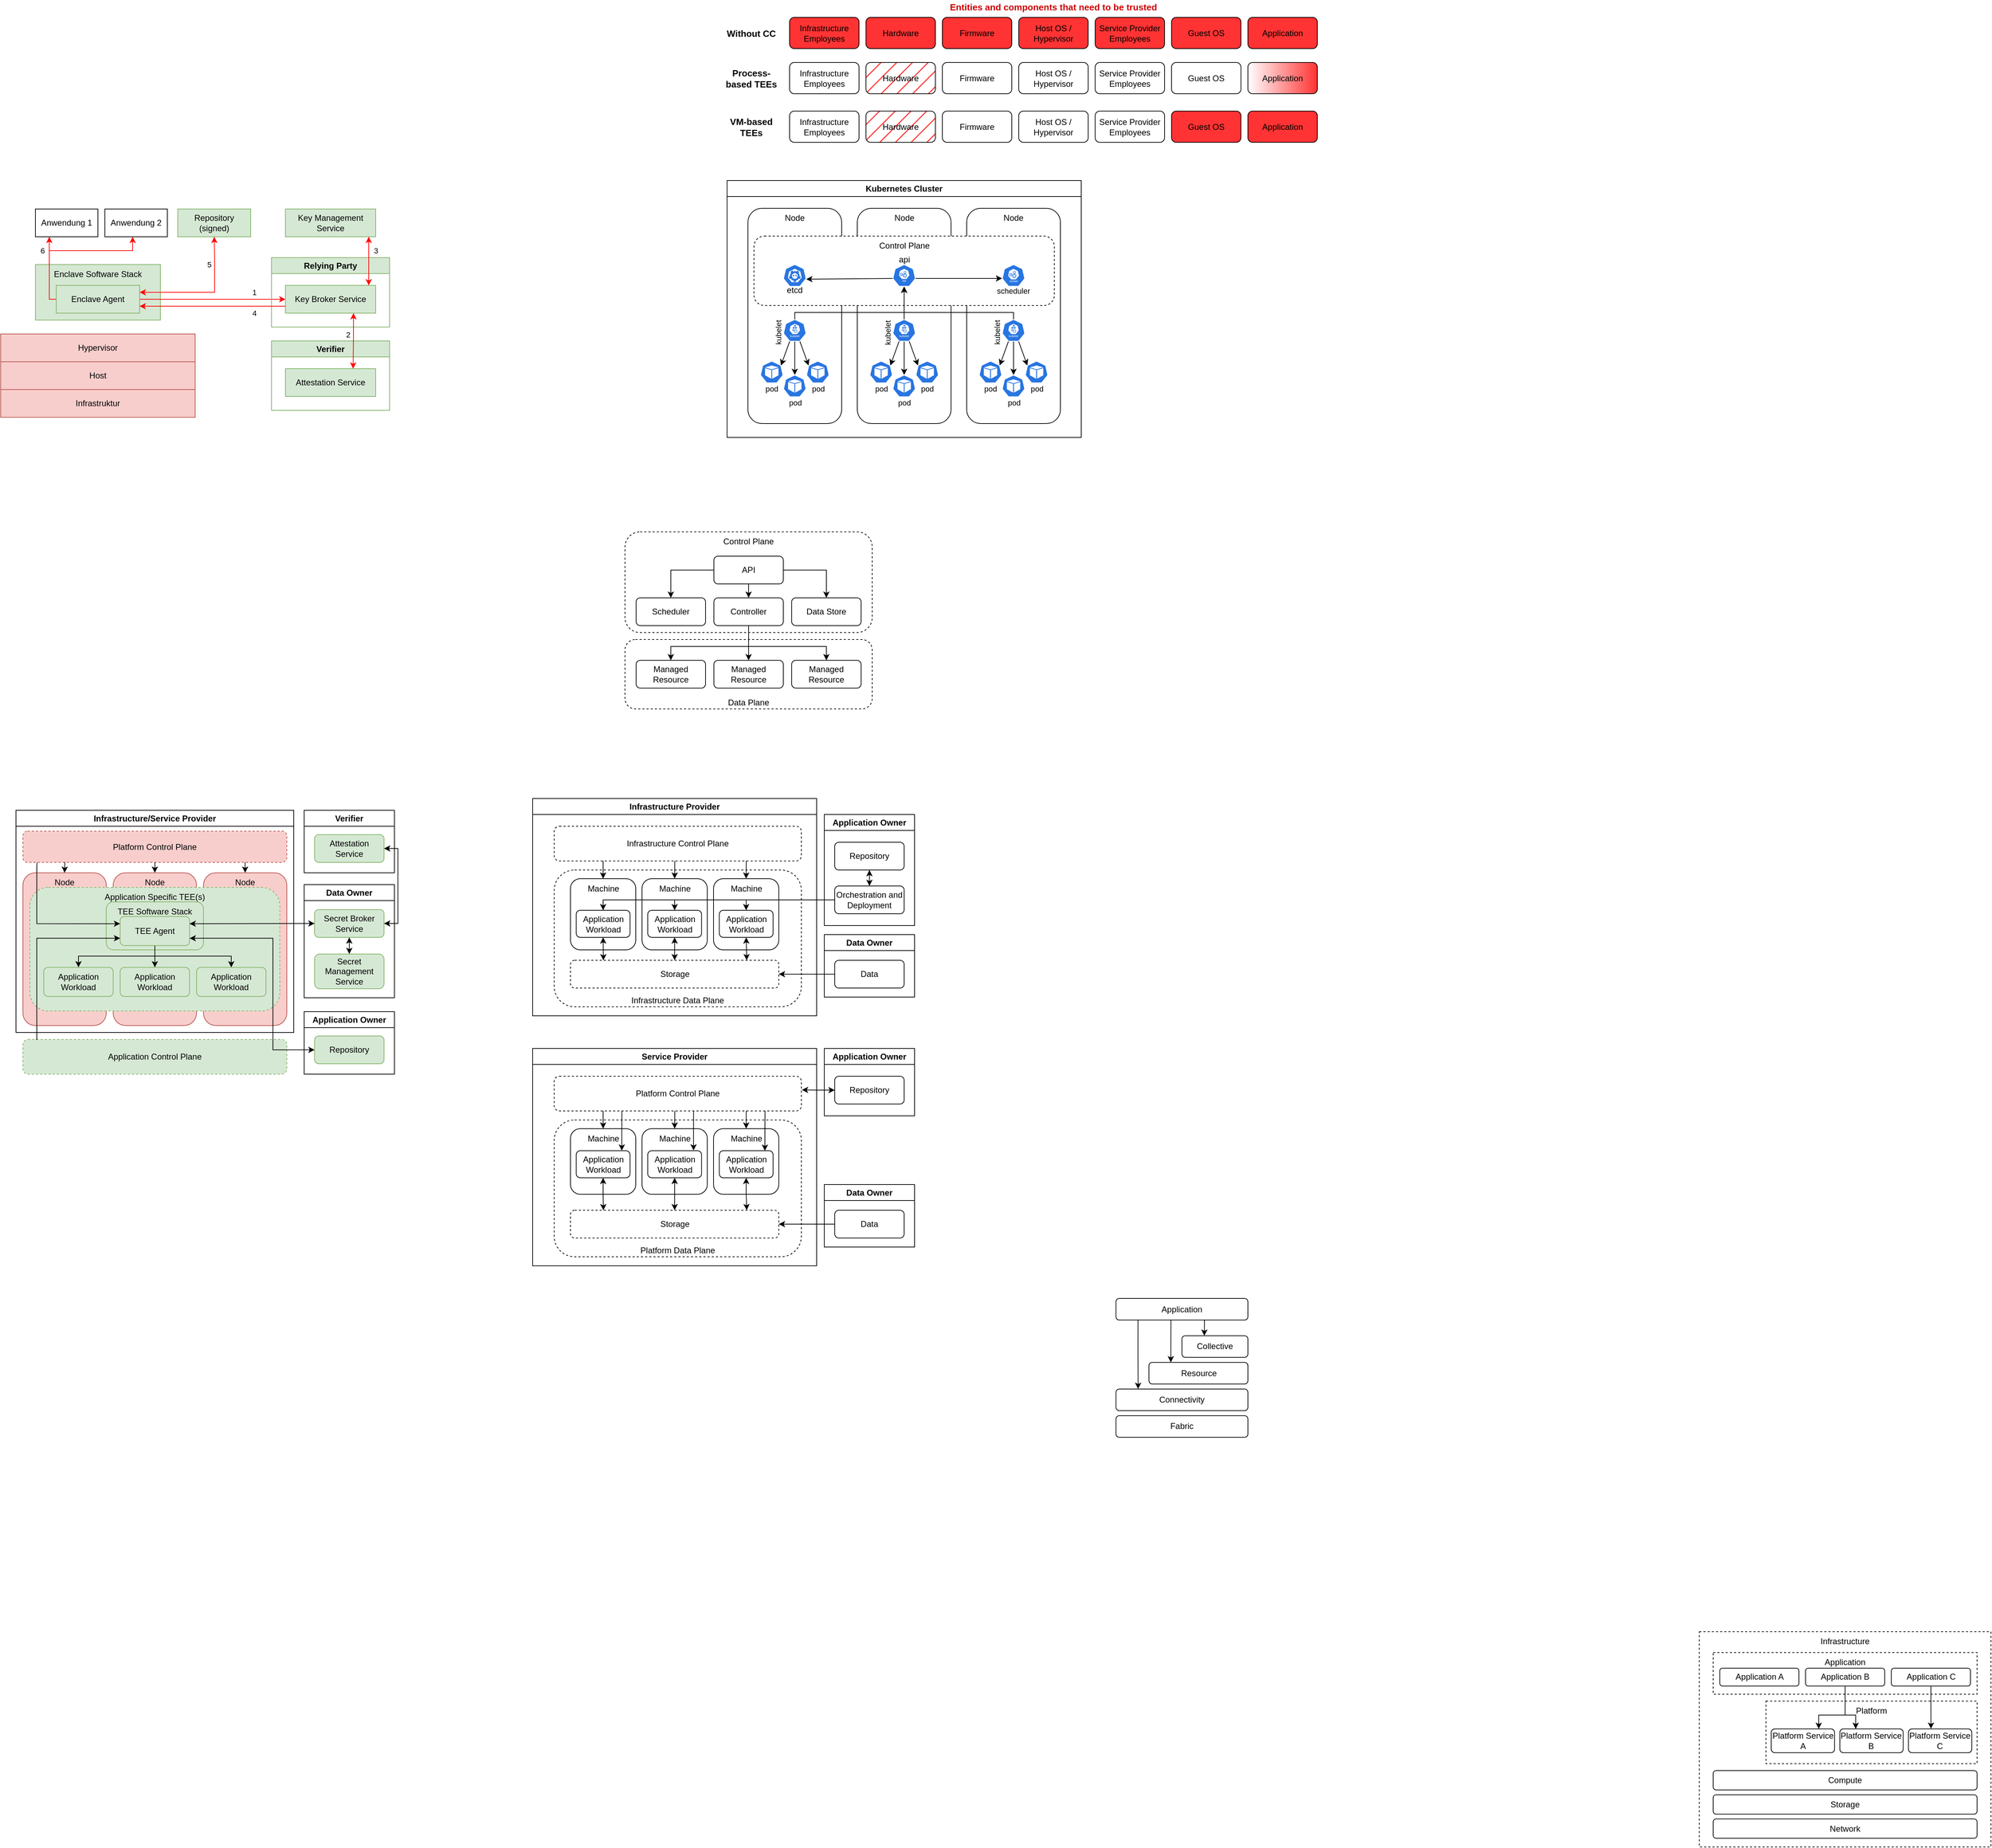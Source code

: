 <mxfile version="20.6.2" type="device"><diagram id="3nNxHnym-LV42MFDgOy3" name="Page-1"><mxGraphModel dx="1132" dy="441" grid="1" gridSize="10" guides="1" tooltips="1" connect="1" arrows="1" fold="1" page="1" pageScale="1" pageWidth="827" pageHeight="1169" background="#ffffff" math="0" shadow="0"><root><mxCell id="0"/><mxCell id="1" parent="0"/><mxCell id="k3py7WLrCx501MT9UL4C-38" value="Infrastructure" style="rounded=0;whiteSpace=wrap;html=1;dashed=1;horizontal=1;verticalAlign=top;container=0;" vertex="1" parent="1"><mxGeometry x="2560" y="2400" width="420" height="310" as="geometry"/></mxCell><mxCell id="k3py7WLrCx501MT9UL4C-40" value="Network" style="rounded=1;whiteSpace=wrap;html=1;container=0;" vertex="1" parent="1"><mxGeometry x="2580" y="2669.644" width="380" height="27.861" as="geometry"/></mxCell><mxCell id="k3py7WLrCx501MT9UL4C-41" value="Storage" style="rounded=1;whiteSpace=wrap;html=1;container=0;" vertex="1" parent="1"><mxGeometry x="2580" y="2634.829" width="380" height="27.861" as="geometry"/></mxCell><mxCell id="k3py7WLrCx501MT9UL4C-45" value="Compute" style="rounded=1;whiteSpace=wrap;html=1;container=0;" vertex="1" parent="1"><mxGeometry x="2580" y="2600.005" width="380" height="27.861" as="geometry"/></mxCell><mxCell id="k3py7WLrCx501MT9UL4C-80" value="Application" style="rounded=0;whiteSpace=wrap;html=1;dashed=1;horizontal=1;verticalAlign=top;container=0;" vertex="1" parent="1"><mxGeometry x="2580" y="2430" width="380" height="60" as="geometry"/></mxCell><mxCell id="k3py7WLrCx501MT9UL4C-71" value="Platform" style="rounded=0;whiteSpace=wrap;html=1;dashed=1;horizontal=1;verticalAlign=top;container=0;" vertex="1" parent="1"><mxGeometry x="2656" y="2500" width="304" height="90" as="geometry"/></mxCell><mxCell id="WPXSAN6W_i_nBRVgx_jo-25" value="" style="group" parent="1" vertex="1" connectable="0"><mxGeometry x="1013" y="971" width="356" height="100" as="geometry"/></mxCell><mxCell id="1ecntFqTL9vWvyskOB8F-83" value="Data Plane" style="rounded=1;whiteSpace=wrap;html=1;dashed=1;verticalAlign=bottom;" parent="WPXSAN6W_i_nBRVgx_jo-25" vertex="1"><mxGeometry width="356" height="100" as="geometry"/></mxCell><mxCell id="1ecntFqTL9vWvyskOB8F-84" value="Managed Resource" style="rounded=1;whiteSpace=wrap;html=1;" parent="WPXSAN6W_i_nBRVgx_jo-25" vertex="1"><mxGeometry x="128" y="30" width="100" height="40" as="geometry"/></mxCell><mxCell id="1ecntFqTL9vWvyskOB8F-85" value="Managed Resource" style="rounded=1;whiteSpace=wrap;html=1;" parent="WPXSAN6W_i_nBRVgx_jo-25" vertex="1"><mxGeometry x="16" y="30" width="100" height="40" as="geometry"/></mxCell><mxCell id="1ecntFqTL9vWvyskOB8F-86" value="Managed Resource" style="rounded=1;whiteSpace=wrap;html=1;" parent="WPXSAN6W_i_nBRVgx_jo-25" vertex="1"><mxGeometry x="240" y="30" width="100" height="40" as="geometry"/></mxCell><mxCell id="1ecntFqTL9vWvyskOB8F-71" value="Control Plane" style="rounded=1;whiteSpace=wrap;html=1;dashed=1;verticalAlign=top;" parent="1" vertex="1"><mxGeometry x="1013" y="816" width="356" height="145" as="geometry"/></mxCell><mxCell id="14lcgv1BpYHz5xUQSlz0-1" value="Infrastruktur" style="rounded=0;whiteSpace=wrap;html=1;fillColor=#f8cecc;strokeColor=#b85450;" parent="1" vertex="1"><mxGeometry x="114" y="611" width="280" height="40" as="geometry"/></mxCell><mxCell id="14lcgv1BpYHz5xUQSlz0-2" value="Host " style="rounded=0;whiteSpace=wrap;html=1;fillColor=#f8cecc;strokeColor=#b85450;" parent="1" vertex="1"><mxGeometry x="114" y="571" width="280" height="40" as="geometry"/></mxCell><mxCell id="14lcgv1BpYHz5xUQSlz0-3" value="Hypervisor" style="rounded=0;whiteSpace=wrap;html=1;fillColor=#f8cecc;strokeColor=#b85450;" parent="1" vertex="1"><mxGeometry x="114" y="531" width="280" height="40" as="geometry"/></mxCell><mxCell id="14lcgv1BpYHz5xUQSlz0-7" value="&lt;div&gt;Anwendung 1&lt;br&gt;&lt;/div&gt;" style="rounded=0;whiteSpace=wrap;html=1;" parent="1" vertex="1"><mxGeometry x="164" y="351" width="90" height="40" as="geometry"/></mxCell><mxCell id="14lcgv1BpYHz5xUQSlz0-8" value="Repository&lt;br&gt;(signed)" style="rounded=0;whiteSpace=wrap;html=1;fillColor=#d5e8d4;strokeColor=#82b366;" parent="1" vertex="1"><mxGeometry x="369" y="351" width="105" height="40" as="geometry"/></mxCell><mxCell id="14lcgv1BpYHz5xUQSlz0-9" value="Enclave Software Stack" style="rounded=0;whiteSpace=wrap;html=1;verticalAlign=top;fillColor=#d5e8d4;strokeColor=#82b366;" parent="1" vertex="1"><mxGeometry x="164" y="431" width="180" height="80" as="geometry"/></mxCell><mxCell id="14lcgv1BpYHz5xUQSlz0-12" style="edgeStyle=orthogonalEdgeStyle;rounded=0;orthogonalLoop=1;jettySize=auto;html=1;fillColor=#e51400;strokeColor=#FF0000;" parent="1" source="14lcgv1BpYHz5xUQSlz0-10" edge="1"><mxGeometry relative="1" as="geometry"><mxPoint x="184" y="391" as="targetPoint"/><Array as="points"><mxPoint x="184" y="481"/><mxPoint x="184" y="391"/></Array></mxGeometry></mxCell><mxCell id="14lcgv1BpYHz5xUQSlz0-16" style="edgeStyle=orthogonalEdgeStyle;rounded=0;orthogonalLoop=1;jettySize=auto;html=1;strokeColor=#FF0000;fontColor=#FF0000;entryX=0.5;entryY=1;entryDx=0;entryDy=0;startArrow=classic;startFill=1;" parent="1" source="14lcgv1BpYHz5xUQSlz0-10" target="14lcgv1BpYHz5xUQSlz0-8" edge="1"><mxGeometry relative="1" as="geometry"><Array as="points"><mxPoint x="422" y="471"/><mxPoint x="422" y="421"/></Array></mxGeometry></mxCell><mxCell id="14lcgv1BpYHz5xUQSlz0-30" value="5" style="edgeLabel;html=1;align=center;verticalAlign=middle;resizable=0;points=[];fontColor=#000000;" parent="14lcgv1BpYHz5xUQSlz0-16" vertex="1" connectable="0"><mxGeometry x="0.559" y="-1" relative="1" as="geometry"><mxPoint x="-9" y="-1" as="offset"/></mxGeometry></mxCell><mxCell id="14lcgv1BpYHz5xUQSlz0-18" style="edgeStyle=orthogonalEdgeStyle;rounded=0;orthogonalLoop=1;jettySize=auto;html=1;exitX=1;exitY=0.5;exitDx=0;exitDy=0;entryX=0;entryY=0.5;entryDx=0;entryDy=0;strokeColor=#FF0000;fontColor=#FF0000;" parent="1" source="14lcgv1BpYHz5xUQSlz0-10" target="14lcgv1BpYHz5xUQSlz0-20" edge="1"><mxGeometry relative="1" as="geometry"><mxPoint x="454" y="481" as="targetPoint"/><Array as="points"/></mxGeometry></mxCell><mxCell id="14lcgv1BpYHz5xUQSlz0-25" value="&lt;div&gt;1&lt;/div&gt;" style="edgeLabel;html=1;align=center;verticalAlign=middle;resizable=0;points=[];fontColor=#000000;" parent="14lcgv1BpYHz5xUQSlz0-18" vertex="1" connectable="0"><mxGeometry x="0.678" relative="1" as="geometry"><mxPoint x="-11" y="-10" as="offset"/></mxGeometry></mxCell><mxCell id="14lcgv1BpYHz5xUQSlz0-35" style="edgeStyle=orthogonalEdgeStyle;rounded=0;orthogonalLoop=1;jettySize=auto;html=1;exitX=0;exitY=0.5;exitDx=0;exitDy=0;strokeColor=#FF0000;fontColor=#000000;startArrow=none;startFill=0;" parent="1" source="14lcgv1BpYHz5xUQSlz0-10" target="14lcgv1BpYHz5xUQSlz0-11" edge="1"><mxGeometry relative="1" as="geometry"><Array as="points"><mxPoint x="184" y="481"/><mxPoint x="184" y="411"/><mxPoint x="304" y="411"/></Array></mxGeometry></mxCell><mxCell id="14lcgv1BpYHz5xUQSlz0-36" value="&lt;div&gt;6&lt;/div&gt;" style="edgeLabel;html=1;align=center;verticalAlign=middle;resizable=0;points=[];fontColor=#000000;" parent="14lcgv1BpYHz5xUQSlz0-35" vertex="1" connectable="0"><mxGeometry x="-0.37" relative="1" as="geometry"><mxPoint x="-10" y="-11" as="offset"/></mxGeometry></mxCell><mxCell id="14lcgv1BpYHz5xUQSlz0-10" value="Enclave Agent" style="rounded=0;whiteSpace=wrap;html=1;fillColor=#d5e8d4;strokeColor=#82b366;" parent="1" vertex="1"><mxGeometry x="194" y="461" width="120" height="40" as="geometry"/></mxCell><mxCell id="14lcgv1BpYHz5xUQSlz0-11" value="&lt;div&gt;Anwendung 2&lt;br&gt;&lt;/div&gt;" style="rounded=0;whiteSpace=wrap;html=1;" parent="1" vertex="1"><mxGeometry x="264" y="351" width="90" height="40" as="geometry"/></mxCell><mxCell id="14lcgv1BpYHz5xUQSlz0-19" value="Relying Party" style="swimlane;whiteSpace=wrap;html=1;fillColor=#d5e8d4;strokeColor=#82b366;swimlaneLine=1;" parent="1" vertex="1"><mxGeometry x="504" y="421" width="170" height="100" as="geometry"><mxRectangle x="450" y="230" width="120" height="30" as="alternateBounds"/></mxGeometry></mxCell><mxCell id="14lcgv1BpYHz5xUQSlz0-20" value="Key Broker Service" style="rounded=0;whiteSpace=wrap;html=1;fillColor=#d5e8d4;strokeColor=#82b366;" parent="14lcgv1BpYHz5xUQSlz0-19" vertex="1"><mxGeometry x="20" y="40" width="130" height="40" as="geometry"/></mxCell><mxCell id="14lcgv1BpYHz5xUQSlz0-21" value="Verifier" style="swimlane;whiteSpace=wrap;html=1;fillColor=#d5e8d4;strokeColor=#82b366;" parent="1" vertex="1"><mxGeometry x="504" y="541" width="170" height="100" as="geometry"/></mxCell><mxCell id="14lcgv1BpYHz5xUQSlz0-22" value="Attestation Service" style="rounded=0;whiteSpace=wrap;html=1;fillColor=#d5e8d4;strokeColor=#82b366;" parent="14lcgv1BpYHz5xUQSlz0-21" vertex="1"><mxGeometry x="20" y="40" width="130" height="40" as="geometry"/></mxCell><mxCell id="14lcgv1BpYHz5xUQSlz0-23" style="edgeStyle=orthogonalEdgeStyle;rounded=0;orthogonalLoop=1;jettySize=auto;html=1;entryX=0.75;entryY=0;entryDx=0;entryDy=0;strokeColor=#FF0000;fontColor=#000000;startArrow=classic;startFill=1;" parent="1" source="14lcgv1BpYHz5xUQSlz0-20" target="14lcgv1BpYHz5xUQSlz0-22" edge="1"><mxGeometry relative="1" as="geometry"><Array as="points"><mxPoint x="622" y="531"/><mxPoint x="622" y="531"/></Array></mxGeometry></mxCell><mxCell id="14lcgv1BpYHz5xUQSlz0-26" value="2" style="edgeLabel;html=1;align=center;verticalAlign=middle;resizable=0;points=[];fontColor=#000000;" parent="14lcgv1BpYHz5xUQSlz0-23" vertex="1" connectable="0"><mxGeometry x="-0.296" relative="1" as="geometry"><mxPoint x="-8" y="2" as="offset"/></mxGeometry></mxCell><mxCell id="14lcgv1BpYHz5xUQSlz0-24" style="edgeStyle=orthogonalEdgeStyle;rounded=0;orthogonalLoop=1;jettySize=auto;html=1;exitX=0;exitY=0.75;exitDx=0;exitDy=0;entryX=1;entryY=0.75;entryDx=0;entryDy=0;strokeColor=#FF0000;fontColor=#000000;startArrow=none;startFill=0;" parent="1" source="14lcgv1BpYHz5xUQSlz0-20" target="14lcgv1BpYHz5xUQSlz0-10" edge="1"><mxGeometry relative="1" as="geometry"/></mxCell><mxCell id="14lcgv1BpYHz5xUQSlz0-29" value="4" style="edgeLabel;html=1;align=center;verticalAlign=middle;resizable=0;points=[];fontColor=#000000;" parent="14lcgv1BpYHz5xUQSlz0-24" vertex="1" connectable="0"><mxGeometry x="-0.215" y="1" relative="1" as="geometry"><mxPoint x="37" y="9" as="offset"/></mxGeometry></mxCell><mxCell id="14lcgv1BpYHz5xUQSlz0-27" value="Key Management Service" style="rounded=0;whiteSpace=wrap;html=1;fillColor=#d5e8d4;strokeColor=#82b366;" parent="1" vertex="1"><mxGeometry x="524" y="351" width="130" height="40" as="geometry"/></mxCell><mxCell id="14lcgv1BpYHz5xUQSlz0-28" value="3" style="edgeStyle=orthogonalEdgeStyle;rounded=0;orthogonalLoop=1;jettySize=auto;html=1;strokeColor=#FF0000;fontColor=#000000;startArrow=classic;startFill=1;" parent="1" edge="1"><mxGeometry x="0.429" y="-10" relative="1" as="geometry"><mxPoint x="644" y="461" as="sourcePoint"/><mxPoint x="644" y="391" as="targetPoint"/><Array as="points"><mxPoint x="644" y="461"/><mxPoint x="644" y="391"/></Array><mxPoint as="offset"/></mxGeometry></mxCell><mxCell id="5Of77CQI6_TsfsbIJrK--39" value="Without CC" style="text;html=1;strokeColor=none;fillColor=none;align=center;verticalAlign=middle;whiteSpace=wrap;rounded=0;fillStyle=auto;fontSize=13;fontStyle=1" parent="1" vertex="1"><mxGeometry x="1150" y="82.5" width="90" height="30" as="geometry"/></mxCell><mxCell id="5Of77CQI6_TsfsbIJrK--40" value="Infrastructure Employees" style="rounded=1;whiteSpace=wrap;html=1;fillStyle=solid;fillColor=#FF3333;" parent="1" vertex="1"><mxGeometry x="1250" y="75" width="100" height="45" as="geometry"/></mxCell><mxCell id="5Of77CQI6_TsfsbIJrK--41" value="Hardware" style="rounded=1;whiteSpace=wrap;html=1;fillStyle=solid;fillColor=#FF3333;" parent="1" vertex="1"><mxGeometry x="1360" y="75" width="100" height="45" as="geometry"/></mxCell><mxCell id="5Of77CQI6_TsfsbIJrK--42" value="Firmware" style="rounded=1;whiteSpace=wrap;html=1;fillStyle=solid;fillColor=#FF3333;" parent="1" vertex="1"><mxGeometry x="1470" y="75" width="100" height="45" as="geometry"/></mxCell><mxCell id="5Of77CQI6_TsfsbIJrK--43" value="Host OS / Hypervisor" style="rounded=1;whiteSpace=wrap;html=1;fillStyle=solid;fillColor=#FF3333;" parent="1" vertex="1"><mxGeometry x="1580" y="75" width="100" height="45" as="geometry"/></mxCell><mxCell id="5Of77CQI6_TsfsbIJrK--44" value="Service Provider Employees" style="rounded=1;whiteSpace=wrap;html=1;fillStyle=solid;fillColor=#FF3333;" parent="1" vertex="1"><mxGeometry x="1690" y="75" width="100" height="45" as="geometry"/></mxCell><mxCell id="5Of77CQI6_TsfsbIJrK--45" value="Guest OS&lt;span style=&quot;color: rgba(0, 0, 0, 0); font-family: monospace; font-size: 0px; text-align: start;&quot;&gt;%3CmxGraphModel%3E%3Croot%3E%3CmxCell%20id%3D%220%22%2F%3E%3CmxCell%20id%3D%221%22%20parent%3D%220%22%2F%3E%3CmxCell%20id%3D%222%22%20value%3D%22CPU%22%20style%3D%22rounded%3D1%3BwhiteSpace%3Dwrap%3Bhtml%3D1%3BfillStyle%3Dauto%3BfillColor%3D%23FF3333%3B%22%20vertex%3D%221%22%20parent%3D%221%22%3E%3CmxGeometry%20x%3D%221320%22%20y%3D%2275%22%20width%3D%22100%22%20height%3D%2245%22%20as%3D%22geometry%22%2F%3E%3C%2FmxCell%3E%3C%2Froot%3E%3C%2FmxGraphModel%3E&lt;/span&gt;" style="rounded=1;whiteSpace=wrap;html=1;fillStyle=solid;fillColor=#FF3333;" parent="1" vertex="1"><mxGeometry x="1800" y="75" width="100" height="45" as="geometry"/></mxCell><mxCell id="5Of77CQI6_TsfsbIJrK--46" value="Application" style="rounded=1;whiteSpace=wrap;html=1;fillStyle=solid;fillColor=#FF3333;" parent="1" vertex="1"><mxGeometry x="1910" y="75" width="100" height="45" as="geometry"/></mxCell><mxCell id="5Of77CQI6_TsfsbIJrK--48" value="Process-based TEEs" style="text;html=1;strokeColor=none;fillColor=none;align=center;verticalAlign=middle;whiteSpace=wrap;rounded=0;fillStyle=auto;fontSize=13;fontStyle=1" parent="1" vertex="1"><mxGeometry x="1150" y="147.5" width="90" height="30" as="geometry"/></mxCell><mxCell id="5Of77CQI6_TsfsbIJrK--49" value="Infrastructure Employees" style="rounded=1;whiteSpace=wrap;html=1;fillStyle=auto;fillColor=#FFFFFF;" parent="1" vertex="1"><mxGeometry x="1250" y="140" width="100" height="45" as="geometry"/></mxCell><mxCell id="5Of77CQI6_TsfsbIJrK--50" value="Hardware" style="rounded=1;whiteSpace=wrap;html=1;fillStyle=hatch;fillColor=#FF3333;gradientColor=none;" parent="1" vertex="1"><mxGeometry x="1360" y="140" width="100" height="45" as="geometry"/></mxCell><mxCell id="5Of77CQI6_TsfsbIJrK--51" value="Firmware" style="rounded=1;whiteSpace=wrap;html=1;fillStyle=auto;fillColor=#FFFFFF;" parent="1" vertex="1"><mxGeometry x="1470" y="140" width="100" height="45" as="geometry"/></mxCell><mxCell id="5Of77CQI6_TsfsbIJrK--52" value="Host OS / Hypervisor" style="rounded=1;whiteSpace=wrap;html=1;fillStyle=auto;fillColor=#FFFFFF;" parent="1" vertex="1"><mxGeometry x="1580" y="140" width="100" height="45" as="geometry"/></mxCell><mxCell id="5Of77CQI6_TsfsbIJrK--53" value="Service Provider Employees" style="rounded=1;whiteSpace=wrap;html=1;fillStyle=auto;fillColor=#FFFFFF;" parent="1" vertex="1"><mxGeometry x="1690" y="140" width="100" height="45" as="geometry"/></mxCell><mxCell id="5Of77CQI6_TsfsbIJrK--54" value="Guest OS&lt;span style=&quot;color: rgba(0, 0, 0, 0); font-family: monospace; font-size: 0px; text-align: start;&quot;&gt;%3CmxGraphModel%3E%3Croot%3E%3CmxCell%20id%3D%220%22%2F%3E%3CmxCell%20id%3D%221%22%20parent%3D%220%22%2F%3E%3CmxCell%20id%3D%222%22%20value%3D%22CPU%22%20style%3D%22rounded%3D1%3BwhiteSpace%3Dwrap%3Bhtml%3D1%3BfillStyle%3Dauto%3BfillColor%3D%23FF3333%3B%22%20vertex%3D%221%22%20parent%3D%221%22%3E%3CmxGeometry%20x%3D%221320%22%20y%3D%2275%22%20width%3D%22100%22%20height%3D%2245%22%20as%3D%22geometry%22%2F%3E%3C%2FmxCell%3E%3C%2Froot%3E%3C%2FmxGraphModel%3E&lt;/span&gt;" style="rounded=1;whiteSpace=wrap;html=1;fillStyle=auto;fillColor=#FFFFFF;" parent="1" vertex="1"><mxGeometry x="1800" y="140" width="100" height="45" as="geometry"/></mxCell><mxCell id="5Of77CQI6_TsfsbIJrK--55" value="Application" style="rounded=1;whiteSpace=wrap;html=1;fillStyle=auto;fillColor=#FF3333;gradientColor=#FFFFFF;gradientDirection=west;" parent="1" vertex="1"><mxGeometry x="1910" y="140" width="100" height="45" as="geometry"/></mxCell><mxCell id="5Of77CQI6_TsfsbIJrK--56" value="VM-based TEEs" style="text;html=1;strokeColor=none;fillColor=none;align=center;verticalAlign=middle;whiteSpace=wrap;rounded=0;fillStyle=auto;fontSize=13;fontStyle=1" parent="1" vertex="1"><mxGeometry x="1150" y="217.5" width="90" height="30" as="geometry"/></mxCell><mxCell id="5Of77CQI6_TsfsbIJrK--57" value="Infrastructure Employees" style="rounded=1;whiteSpace=wrap;html=1;fillStyle=auto;" parent="1" vertex="1"><mxGeometry x="1250" y="210" width="100" height="45" as="geometry"/></mxCell><mxCell id="5Of77CQI6_TsfsbIJrK--58" value="Hardware" style="rounded=1;whiteSpace=wrap;html=1;fillStyle=hatch;fillColor=#FF3333;" parent="1" vertex="1"><mxGeometry x="1360" y="210" width="100" height="45" as="geometry"/></mxCell><mxCell id="5Of77CQI6_TsfsbIJrK--59" value="Firmware" style="rounded=1;whiteSpace=wrap;html=1;fillStyle=auto;" parent="1" vertex="1"><mxGeometry x="1470" y="210" width="100" height="45" as="geometry"/></mxCell><mxCell id="5Of77CQI6_TsfsbIJrK--60" value="Host OS / Hypervisor" style="rounded=1;whiteSpace=wrap;html=1;fillStyle=auto;" parent="1" vertex="1"><mxGeometry x="1580" y="210" width="100" height="45" as="geometry"/></mxCell><mxCell id="5Of77CQI6_TsfsbIJrK--61" value="Service Provider Employees" style="rounded=1;whiteSpace=wrap;html=1;fillStyle=auto;" parent="1" vertex="1"><mxGeometry x="1690" y="210" width="100" height="45" as="geometry"/></mxCell><mxCell id="5Of77CQI6_TsfsbIJrK--62" value="Guest OS&lt;span style=&quot;color: rgba(0, 0, 0, 0); font-family: monospace; font-size: 0px; text-align: start;&quot;&gt;%3CmxGraphModel%3E%3Croot%3E%3CmxCell%20id%3D%220%22%2F%3E%3CmxCell%20id%3D%221%22%20parent%3D%220%22%2F%3E%3CmxCell%20id%3D%222%22%20value%3D%22CPU%22%20style%3D%22rounded%3D1%3BwhiteSpace%3Dwrap%3Bhtml%3D1%3BfillStyle%3Dauto%3BfillColor%3D%23FF3333%3B%22%20vertex%3D%221%22%20parent%3D%221%22%3E%3CmxGeometry%20x%3D%221320%22%20y%3D%2275%22%20width%3D%22100%22%20height%3D%2245%22%20as%3D%22geometry%22%2F%3E%3C%2FmxCell%3E%3C%2Froot%3E%3C%2FmxGraphModel%3E&lt;/span&gt;" style="rounded=1;whiteSpace=wrap;html=1;fillStyle=auto;fillColor=#FF3333;" parent="1" vertex="1"><mxGeometry x="1800" y="210" width="100" height="45" as="geometry"/></mxCell><mxCell id="5Of77CQI6_TsfsbIJrK--63" value="Application" style="rounded=1;whiteSpace=wrap;html=1;fillStyle=auto;fillColor=#FF3333;" parent="1" vertex="1"><mxGeometry x="1910" y="210" width="100" height="45" as="geometry"/></mxCell><mxCell id="5Of77CQI6_TsfsbIJrK--64" value="&lt;font style=&quot;font-size: 13px;&quot;&gt;Entities and components that need to be trusted&lt;/font&gt;" style="text;html=1;strokeColor=none;fillColor=none;align=center;verticalAlign=middle;whiteSpace=wrap;rounded=0;fillStyle=hatch;fontColor=#CC0000;fontSize=13;fontStyle=1" parent="1" vertex="1"><mxGeometry x="1250" y="50" width="760" height="20" as="geometry"/></mxCell><mxCell id="6fr8nCVrYFSTqTEvnkSv-3" value="Kubernetes Cluster" style="swimlane;whiteSpace=wrap;html=1;" parent="1" vertex="1"><mxGeometry x="1160" y="310" width="510" height="370" as="geometry"/></mxCell><mxCell id="6fr8nCVrYFSTqTEvnkSv-5" value="Node" style="rounded=1;whiteSpace=wrap;html=1;labelPosition=center;verticalLabelPosition=middle;align=center;verticalAlign=top;" parent="6fr8nCVrYFSTqTEvnkSv-3" vertex="1"><mxGeometry x="30" y="40" width="135" height="310" as="geometry"/></mxCell><mxCell id="6fr8nCVrYFSTqTEvnkSv-6" value="Node" style="rounded=1;whiteSpace=wrap;html=1;labelPosition=center;verticalLabelPosition=middle;align=center;verticalAlign=top;" parent="6fr8nCVrYFSTqTEvnkSv-3" vertex="1"><mxGeometry x="187.5" y="40" width="135" height="310" as="geometry"/></mxCell><mxCell id="6fr8nCVrYFSTqTEvnkSv-7" value="Node" style="rounded=1;whiteSpace=wrap;html=1;labelPosition=center;verticalLabelPosition=middle;align=center;verticalAlign=top;" parent="6fr8nCVrYFSTqTEvnkSv-3" vertex="1"><mxGeometry x="345" y="40" width="135" height="310" as="geometry"/></mxCell><mxCell id="6fr8nCVrYFSTqTEvnkSv-10" value="Control Plane" style="rounded=1;whiteSpace=wrap;html=1;dashed=1;verticalAlign=top;" parent="6fr8nCVrYFSTqTEvnkSv-3" vertex="1"><mxGeometry x="38.75" y="80" width="432.5" height="100" as="geometry"/></mxCell><mxCell id="6fr8nCVrYFSTqTEvnkSv-11" value="etcd" style="sketch=0;html=1;dashed=0;whitespace=wrap;fillColor=#2875E2;strokeColor=#ffffff;points=[[0.005,0.63,0],[0.1,0.2,0],[0.9,0.2,0],[0.5,0,0],[0.995,0.63,0],[0.72,0.99,0],[0.5,1,0],[0.28,0.99,0]];verticalLabelPosition=bottom;align=center;verticalAlign=top;shape=mxgraph.kubernetes.icon;prIcon=etcd;labelPosition=center;spacing=-11;" parent="6fr8nCVrYFSTqTEvnkSv-3" vertex="1"><mxGeometry x="80.91" y="116.84" width="33.17" height="40" as="geometry"/></mxCell><mxCell id="6fr8nCVrYFSTqTEvnkSv-14" style="orthogonalLoop=1;jettySize=auto;html=1;exitX=0.005;exitY=0.63;exitDx=0;exitDy=0;exitPerimeter=0;entryX=0.995;entryY=0.63;entryDx=0;entryDy=0;entryPerimeter=0;fontSize=11;rounded=0;" parent="6fr8nCVrYFSTqTEvnkSv-3" source="6fr8nCVrYFSTqTEvnkSv-12" target="6fr8nCVrYFSTqTEvnkSv-11" edge="1"><mxGeometry relative="1" as="geometry"/></mxCell><mxCell id="6fr8nCVrYFSTqTEvnkSv-15" style="rounded=0;orthogonalLoop=1;jettySize=auto;html=1;exitX=0.995;exitY=0.63;exitDx=0;exitDy=0;exitPerimeter=0;entryX=0.005;entryY=0.63;entryDx=0;entryDy=0;entryPerimeter=0;fontSize=11;" parent="6fr8nCVrYFSTqTEvnkSv-3" source="6fr8nCVrYFSTqTEvnkSv-12" target="6fr8nCVrYFSTqTEvnkSv-13" edge="1"><mxGeometry relative="1" as="geometry"/></mxCell><mxCell id="6fr8nCVrYFSTqTEvnkSv-12" value="api" style="sketch=0;html=1;dashed=0;whitespace=wrap;fillColor=#2875E2;strokeColor=#ffffff;points=[[0.005,0.63,0],[0.1,0.2,0],[0.9,0.2,0],[0.5,0,0],[0.995,0.63,0],[0.72,0.99,0],[0.5,1,0],[0.28,0.99,0]];verticalLabelPosition=top;align=center;verticalAlign=bottom;shape=mxgraph.kubernetes.icon;prIcon=api;fontSize=12;spacing=0;aspect=fixed;labelPosition=center;" parent="6fr8nCVrYFSTqTEvnkSv-3" vertex="1"><mxGeometry x="238.41" y="120.92" width="33.17" height="31.84" as="geometry"/></mxCell><mxCell id="6fr8nCVrYFSTqTEvnkSv-13" value="scheduler" style="sketch=0;html=1;dashed=0;whitespace=wrap;fillColor=#2875E2;strokeColor=#ffffff;points=[[0.005,0.63,0],[0.1,0.2,0],[0.9,0.2,0],[0.5,0,0],[0.995,0.63,0],[0.72,0.99,0],[0.5,1,0],[0.28,0.99,0]];verticalLabelPosition=bottom;align=center;verticalAlign=top;shape=mxgraph.kubernetes.icon;prIcon=sched;fontSize=11;spacing=-5;" parent="6fr8nCVrYFSTqTEvnkSv-3" vertex="1"><mxGeometry x="395.91" y="120.92" width="33.17" height="31.84" as="geometry"/></mxCell><mxCell id="6fr8nCVrYFSTqTEvnkSv-20" style="edgeStyle=orthogonalEdgeStyle;rounded=0;orthogonalLoop=1;jettySize=auto;html=1;exitX=0.5;exitY=0;exitDx=0;exitDy=0;exitPerimeter=0;entryX=0.5;entryY=1;entryDx=0;entryDy=0;entryPerimeter=0;fontSize=11;" parent="6fr8nCVrYFSTqTEvnkSv-3" source="6fr8nCVrYFSTqTEvnkSv-17" target="6fr8nCVrYFSTqTEvnkSv-12" edge="1"><mxGeometry relative="1" as="geometry"><Array as="points"><mxPoint x="97" y="190"/><mxPoint x="255" y="190"/></Array></mxGeometry></mxCell><mxCell id="6fr8nCVrYFSTqTEvnkSv-36" style="edgeStyle=orthogonalEdgeStyle;rounded=0;orthogonalLoop=1;jettySize=auto;html=1;exitX=0.5;exitY=1;exitDx=0;exitDy=0;exitPerimeter=0;entryX=0.5;entryY=0;entryDx=0;entryDy=0;entryPerimeter=0;fontSize=11;" parent="6fr8nCVrYFSTqTEvnkSv-3" source="6fr8nCVrYFSTqTEvnkSv-17" target="6fr8nCVrYFSTqTEvnkSv-28" edge="1"><mxGeometry relative="1" as="geometry"/></mxCell><mxCell id="6fr8nCVrYFSTqTEvnkSv-37" style="rounded=0;orthogonalLoop=1;jettySize=auto;html=1;exitX=0.72;exitY=0.99;exitDx=0;exitDy=0;exitPerimeter=0;fontSize=11;entryX=0.1;entryY=0.2;entryDx=0;entryDy=0;entryPerimeter=0;" parent="6fr8nCVrYFSTqTEvnkSv-3" source="6fr8nCVrYFSTqTEvnkSv-17" target="6fr8nCVrYFSTqTEvnkSv-29" edge="1"><mxGeometry relative="1" as="geometry"/></mxCell><mxCell id="6fr8nCVrYFSTqTEvnkSv-38" style="rounded=0;orthogonalLoop=1;jettySize=auto;html=1;exitX=0.28;exitY=0.99;exitDx=0;exitDy=0;exitPerimeter=0;entryX=0.9;entryY=0.2;entryDx=0;entryDy=0;entryPerimeter=0;fontSize=11;" parent="6fr8nCVrYFSTqTEvnkSv-3" source="6fr8nCVrYFSTqTEvnkSv-17" target="6fr8nCVrYFSTqTEvnkSv-27" edge="1"><mxGeometry relative="1" as="geometry"/></mxCell><mxCell id="6fr8nCVrYFSTqTEvnkSv-17" value="kubelet" style="sketch=0;html=1;dashed=0;whitespace=wrap;fillColor=#2875E2;strokeColor=#ffffff;points=[[0.005,0.63,0],[0.1,0.2,0],[0.9,0.2,0],[0.5,0,0],[0.995,0.63,0],[0.72,0.99,0],[0.5,1,0],[0.28,0.99,0]];verticalLabelPosition=middle;align=right;verticalAlign=middle;shape=mxgraph.kubernetes.icon;prIcon=kubelet;fontSize=11;aspect=fixed;spacingBottom=-19;labelPosition=left;horizontal=0;" parent="6fr8nCVrYFSTqTEvnkSv-3" vertex="1"><mxGeometry x="80.92" y="200" width="33.17" height="31.84" as="geometry"/></mxCell><mxCell id="6fr8nCVrYFSTqTEvnkSv-21" style="edgeStyle=orthogonalEdgeStyle;rounded=0;orthogonalLoop=1;jettySize=auto;html=1;exitX=0.5;exitY=0;exitDx=0;exitDy=0;exitPerimeter=0;entryX=0.5;entryY=1;entryDx=0;entryDy=0;entryPerimeter=0;fontSize=11;" parent="6fr8nCVrYFSTqTEvnkSv-3" source="6fr8nCVrYFSTqTEvnkSv-18" target="6fr8nCVrYFSTqTEvnkSv-12" edge="1"><mxGeometry relative="1" as="geometry"/></mxCell><mxCell id="6fr8nCVrYFSTqTEvnkSv-39" style="edgeStyle=none;rounded=0;orthogonalLoop=1;jettySize=auto;html=1;exitX=0.5;exitY=1;exitDx=0;exitDy=0;exitPerimeter=0;entryX=0.5;entryY=0;entryDx=0;entryDy=0;entryPerimeter=0;fontSize=11;" parent="6fr8nCVrYFSTqTEvnkSv-3" source="6fr8nCVrYFSTqTEvnkSv-18" target="6fr8nCVrYFSTqTEvnkSv-31" edge="1"><mxGeometry relative="1" as="geometry"/></mxCell><mxCell id="6fr8nCVrYFSTqTEvnkSv-40" style="edgeStyle=none;rounded=0;orthogonalLoop=1;jettySize=auto;html=1;exitX=0.28;exitY=0.99;exitDx=0;exitDy=0;exitPerimeter=0;entryX=0.9;entryY=0.2;entryDx=0;entryDy=0;entryPerimeter=0;fontSize=11;" parent="6fr8nCVrYFSTqTEvnkSv-3" source="6fr8nCVrYFSTqTEvnkSv-18" target="6fr8nCVrYFSTqTEvnkSv-30" edge="1"><mxGeometry relative="1" as="geometry"/></mxCell><mxCell id="6fr8nCVrYFSTqTEvnkSv-41" style="edgeStyle=none;rounded=0;orthogonalLoop=1;jettySize=auto;html=1;exitX=0.72;exitY=0.99;exitDx=0;exitDy=0;exitPerimeter=0;entryX=0.1;entryY=0.2;entryDx=0;entryDy=0;entryPerimeter=0;fontSize=11;" parent="6fr8nCVrYFSTqTEvnkSv-3" source="6fr8nCVrYFSTqTEvnkSv-18" target="6fr8nCVrYFSTqTEvnkSv-32" edge="1"><mxGeometry relative="1" as="geometry"/></mxCell><mxCell id="6fr8nCVrYFSTqTEvnkSv-18" value="kubelet" style="sketch=0;html=1;dashed=0;whitespace=wrap;fillColor=#2875E2;strokeColor=#ffffff;points=[[0.005,0.63,0],[0.1,0.2,0],[0.9,0.2,0],[0.5,0,0],[0.995,0.63,0],[0.72,0.99,0],[0.5,1,0],[0.28,0.99,0]];verticalLabelPosition=middle;align=right;verticalAlign=middle;shape=mxgraph.kubernetes.icon;prIcon=kubelet;fontSize=11;aspect=fixed;labelPosition=left;horizontal=0;spacing=2;spacingRight=0;spacingBottom=-19;" parent="6fr8nCVrYFSTqTEvnkSv-3" vertex="1"><mxGeometry x="238.42" y="200" width="33.17" height="31.84" as="geometry"/></mxCell><mxCell id="6fr8nCVrYFSTqTEvnkSv-24" style="edgeStyle=orthogonalEdgeStyle;rounded=0;orthogonalLoop=1;jettySize=auto;html=1;exitX=0.5;exitY=0;exitDx=0;exitDy=0;exitPerimeter=0;entryX=0.5;entryY=1;entryDx=0;entryDy=0;entryPerimeter=0;fontSize=11;" parent="6fr8nCVrYFSTqTEvnkSv-3" source="6fr8nCVrYFSTqTEvnkSv-19" target="6fr8nCVrYFSTqTEvnkSv-12" edge="1"><mxGeometry relative="1" as="geometry"><Array as="points"><mxPoint x="413" y="190"/><mxPoint x="255" y="190"/></Array></mxGeometry></mxCell><mxCell id="6fr8nCVrYFSTqTEvnkSv-42" style="edgeStyle=none;rounded=0;orthogonalLoop=1;jettySize=auto;html=1;exitX=0.5;exitY=1;exitDx=0;exitDy=0;exitPerimeter=0;entryX=0.5;entryY=0;entryDx=0;entryDy=0;entryPerimeter=0;fontSize=11;" parent="6fr8nCVrYFSTqTEvnkSv-3" source="6fr8nCVrYFSTqTEvnkSv-19" target="6fr8nCVrYFSTqTEvnkSv-34" edge="1"><mxGeometry relative="1" as="geometry"/></mxCell><mxCell id="6fr8nCVrYFSTqTEvnkSv-43" style="edgeStyle=none;rounded=0;orthogonalLoop=1;jettySize=auto;html=1;exitX=0.28;exitY=0.99;exitDx=0;exitDy=0;exitPerimeter=0;entryX=0.9;entryY=0.2;entryDx=0;entryDy=0;entryPerimeter=0;fontSize=11;" parent="6fr8nCVrYFSTqTEvnkSv-3" source="6fr8nCVrYFSTqTEvnkSv-19" target="6fr8nCVrYFSTqTEvnkSv-33" edge="1"><mxGeometry relative="1" as="geometry"/></mxCell><mxCell id="6fr8nCVrYFSTqTEvnkSv-44" style="edgeStyle=none;rounded=0;orthogonalLoop=1;jettySize=auto;html=1;exitX=0.72;exitY=0.99;exitDx=0;exitDy=0;exitPerimeter=0;entryX=0.1;entryY=0.2;entryDx=0;entryDy=0;entryPerimeter=0;fontSize=11;" parent="6fr8nCVrYFSTqTEvnkSv-3" source="6fr8nCVrYFSTqTEvnkSv-19" target="6fr8nCVrYFSTqTEvnkSv-35" edge="1"><mxGeometry relative="1" as="geometry"/></mxCell><mxCell id="6fr8nCVrYFSTqTEvnkSv-19" value="kubelet" style="sketch=0;html=1;dashed=0;whitespace=wrap;fillColor=#2875E2;strokeColor=#ffffff;points=[[0.005,0.63,0],[0.1,0.2,0],[0.9,0.2,0],[0.5,0,0],[0.995,0.63,0],[0.72,0.99,0],[0.5,1,0],[0.28,0.99,0]];verticalLabelPosition=middle;align=right;verticalAlign=middle;shape=mxgraph.kubernetes.icon;prIcon=kubelet;fontSize=11;aspect=fixed;spacingBottom=-19;horizontal=0;labelPosition=left;" parent="6fr8nCVrYFSTqTEvnkSv-3" vertex="1"><mxGeometry x="395.92" y="200" width="33.17" height="31.84" as="geometry"/></mxCell><mxCell id="6fr8nCVrYFSTqTEvnkSv-27" value="pod" style="sketch=0;html=1;dashed=0;whitespace=wrap;fillColor=#2875E2;strokeColor=#ffffff;points=[[0.005,0.63,0],[0.1,0.2,0],[0.9,0.2,0],[0.5,0,0],[0.995,0.63,0],[0.72,0.99,0],[0.5,1,0],[0.28,0.99,0]];verticalLabelPosition=bottom;align=center;verticalAlign=top;shape=mxgraph.kubernetes.icon;prIcon=pod;fontSize=11;aspect=fixed;spacing=-3;" parent="6fr8nCVrYFSTqTEvnkSv-3" vertex="1"><mxGeometry x="47.75" y="260" width="33.17" height="31.84" as="geometry"/></mxCell><mxCell id="6fr8nCVrYFSTqTEvnkSv-28" value="pod" style="sketch=0;html=1;dashed=0;whitespace=wrap;fillColor=#2875E2;strokeColor=#ffffff;points=[[0.005,0.63,0],[0.1,0.2,0],[0.9,0.2,0],[0.5,0,0],[0.995,0.63,0],[0.72,0.99,0],[0.5,1,0],[0.28,0.99,0]];verticalLabelPosition=bottom;align=center;verticalAlign=top;shape=mxgraph.kubernetes.icon;prIcon=pod;fontSize=11;aspect=fixed;spacing=-3;" parent="6fr8nCVrYFSTqTEvnkSv-3" vertex="1"><mxGeometry x="80.92" y="280" width="33.17" height="31.84" as="geometry"/></mxCell><mxCell id="6fr8nCVrYFSTqTEvnkSv-29" value="pod" style="sketch=0;html=1;dashed=0;whitespace=wrap;fillColor=#2875E2;strokeColor=#ffffff;points=[[0.005,0.63,0],[0.1,0.2,0],[0.9,0.2,0],[0.5,0,0],[0.995,0.63,0],[0.72,0.99,0],[0.5,1,0],[0.28,0.99,0]];verticalLabelPosition=bottom;align=center;verticalAlign=top;shape=mxgraph.kubernetes.icon;prIcon=pod;fontSize=11;aspect=fixed;spacing=-3;" parent="6fr8nCVrYFSTqTEvnkSv-3" vertex="1"><mxGeometry x="114.09" y="260" width="33.17" height="31.84" as="geometry"/></mxCell><mxCell id="6fr8nCVrYFSTqTEvnkSv-30" value="pod" style="sketch=0;html=1;dashed=0;whitespace=wrap;fillColor=#2875E2;strokeColor=#ffffff;points=[[0.005,0.63,0],[0.1,0.2,0],[0.9,0.2,0],[0.5,0,0],[0.995,0.63,0],[0.72,0.99,0],[0.5,1,0],[0.28,0.99,0]];verticalLabelPosition=bottom;align=center;verticalAlign=top;shape=mxgraph.kubernetes.icon;prIcon=pod;fontSize=11;aspect=fixed;spacing=-3;" parent="6fr8nCVrYFSTqTEvnkSv-3" vertex="1"><mxGeometry x="205.26" y="260" width="33.17" height="31.84" as="geometry"/></mxCell><mxCell id="6fr8nCVrYFSTqTEvnkSv-31" value="pod" style="sketch=0;html=1;dashed=0;whitespace=wrap;fillColor=#2875E2;strokeColor=#ffffff;points=[[0.005,0.63,0],[0.1,0.2,0],[0.9,0.2,0],[0.5,0,0],[0.995,0.63,0],[0.72,0.99,0],[0.5,1,0],[0.28,0.99,0]];verticalLabelPosition=bottom;align=center;verticalAlign=top;shape=mxgraph.kubernetes.icon;prIcon=pod;fontSize=11;aspect=fixed;spacing=-3;" parent="6fr8nCVrYFSTqTEvnkSv-3" vertex="1"><mxGeometry x="238.43" y="280" width="33.17" height="31.84" as="geometry"/></mxCell><mxCell id="6fr8nCVrYFSTqTEvnkSv-32" value="pod" style="sketch=0;html=1;dashed=0;whitespace=wrap;fillColor=#2875E2;strokeColor=#ffffff;points=[[0.005,0.63,0],[0.1,0.2,0],[0.9,0.2,0],[0.5,0,0],[0.995,0.63,0],[0.72,0.99,0],[0.5,1,0],[0.28,0.99,0]];verticalLabelPosition=bottom;align=center;verticalAlign=top;shape=mxgraph.kubernetes.icon;prIcon=pod;fontSize=11;aspect=fixed;spacing=-3;" parent="6fr8nCVrYFSTqTEvnkSv-3" vertex="1"><mxGeometry x="271.6" y="260" width="33.17" height="31.84" as="geometry"/></mxCell><mxCell id="6fr8nCVrYFSTqTEvnkSv-33" value="pod" style="sketch=0;html=1;dashed=0;whitespace=wrap;fillColor=#2875E2;strokeColor=#ffffff;points=[[0.005,0.63,0],[0.1,0.2,0],[0.9,0.2,0],[0.5,0,0],[0.995,0.63,0],[0.72,0.99,0],[0.5,1,0],[0.28,0.99,0]];verticalLabelPosition=bottom;align=center;verticalAlign=top;shape=mxgraph.kubernetes.icon;prIcon=pod;fontSize=11;aspect=fixed;spacing=-3;" parent="6fr8nCVrYFSTqTEvnkSv-3" vertex="1"><mxGeometry x="362.75" y="260" width="33.17" height="31.84" as="geometry"/></mxCell><mxCell id="6fr8nCVrYFSTqTEvnkSv-34" value="pod" style="sketch=0;html=1;dashed=0;whitespace=wrap;fillColor=#2875E2;strokeColor=#ffffff;points=[[0.005,0.63,0],[0.1,0.2,0],[0.9,0.2,0],[0.5,0,0],[0.995,0.63,0],[0.72,0.99,0],[0.5,1,0],[0.28,0.99,0]];verticalLabelPosition=bottom;align=center;verticalAlign=top;shape=mxgraph.kubernetes.icon;prIcon=pod;fontSize=11;aspect=fixed;spacing=-3;" parent="6fr8nCVrYFSTqTEvnkSv-3" vertex="1"><mxGeometry x="395.92" y="280" width="33.17" height="31.84" as="geometry"/></mxCell><mxCell id="6fr8nCVrYFSTqTEvnkSv-35" value="pod" style="sketch=0;html=1;dashed=0;whitespace=wrap;fillColor=#2875E2;strokeColor=#ffffff;points=[[0.005,0.63,0],[0.1,0.2,0],[0.9,0.2,0],[0.5,0,0],[0.995,0.63,0],[0.72,0.99,0],[0.5,1,0],[0.28,0.99,0]];verticalLabelPosition=bottom;align=center;verticalAlign=top;shape=mxgraph.kubernetes.icon;prIcon=pod;fontSize=11;aspect=fixed;spacing=-3;" parent="6fr8nCVrYFSTqTEvnkSv-3" vertex="1"><mxGeometry x="429.09" y="260" width="33.17" height="31.84" as="geometry"/></mxCell><mxCell id="w6hlVEJkau91CBTpFOwf-9" value="Platform Control Plane" style="rounded=1;whiteSpace=wrap;html=1;fillColor=#f8cecc;strokeColor=#b85450;dashed=1;" parent="1" vertex="1"><mxGeometry x="146" y="1247" width="380" height="45" as="geometry"/></mxCell><mxCell id="w6hlVEJkau91CBTpFOwf-10" style="edgeStyle=orthogonalEdgeStyle;rounded=0;orthogonalLoop=1;jettySize=auto;html=1;exitX=0.5;exitY=0;exitDx=0;exitDy=0;entryX=0.159;entryY=0.993;entryDx=0;entryDy=0;entryPerimeter=0;startArrow=classic;startFill=1;endArrow=none;endFill=0;" parent="1" source="w6hlVEJkau91CBTpFOwf-2" target="w6hlVEJkau91CBTpFOwf-9" edge="1"><mxGeometry relative="1" as="geometry"/></mxCell><mxCell id="w6hlVEJkau91CBTpFOwf-11" style="edgeStyle=orthogonalEdgeStyle;rounded=0;orthogonalLoop=1;jettySize=auto;html=1;exitX=0.5;exitY=0;exitDx=0;exitDy=0;entryX=0.5;entryY=1;entryDx=0;entryDy=0;startArrow=classic;startFill=1;endArrow=none;endFill=0;" parent="1" source="w6hlVEJkau91CBTpFOwf-5" target="w6hlVEJkau91CBTpFOwf-9" edge="1"><mxGeometry relative="1" as="geometry"/></mxCell><mxCell id="w6hlVEJkau91CBTpFOwf-15" style="edgeStyle=orthogonalEdgeStyle;rounded=0;orthogonalLoop=1;jettySize=auto;html=1;exitX=0.5;exitY=0;exitDx=0;exitDy=0;entryX=0.842;entryY=1.001;entryDx=0;entryDy=0;entryPerimeter=0;startArrow=classic;startFill=1;endArrow=none;endFill=0;" parent="1" source="w6hlVEJkau91CBTpFOwf-6" target="w6hlVEJkau91CBTpFOwf-9" edge="1"><mxGeometry relative="1" as="geometry"/></mxCell><mxCell id="w6hlVEJkau91CBTpFOwf-28" value="Infrastructure/Service Provider" style="swimlane;whiteSpace=wrap;html=1;" parent="1" vertex="1"><mxGeometry x="136" y="1217" width="400" height="320" as="geometry"/></mxCell><mxCell id="w6hlVEJkau91CBTpFOwf-33" value="Data Owner" style="swimlane;whiteSpace=wrap;html=1;" parent="1" vertex="1"><mxGeometry x="551" y="1324" width="130" height="163" as="geometry"/></mxCell><mxCell id="w6hlVEJkau91CBTpFOwf-32" value="Secret Broker Service" style="rounded=1;whiteSpace=wrap;html=1;fillColor=#d5e8d4;strokeColor=#82b366;" parent="w6hlVEJkau91CBTpFOwf-33" vertex="1"><mxGeometry x="15" y="36" width="100" height="40" as="geometry"/></mxCell><mxCell id="w6hlVEJkau91CBTpFOwf-41" value="Secret Management Service" style="rounded=1;whiteSpace=wrap;html=1;fillColor=#d5e8d4;strokeColor=#82b366;" parent="w6hlVEJkau91CBTpFOwf-33" vertex="1"><mxGeometry x="15" y="100" width="100" height="50" as="geometry"/></mxCell><mxCell id="w6hlVEJkau91CBTpFOwf-42" style="edgeStyle=orthogonalEdgeStyle;rounded=0;orthogonalLoop=1;jettySize=auto;html=1;exitX=0.5;exitY=1;exitDx=0;exitDy=0;entryX=0.5;entryY=0;entryDx=0;entryDy=0;startArrow=classic;startFill=1;endArrow=classic;endFill=1;" parent="w6hlVEJkau91CBTpFOwf-33" source="w6hlVEJkau91CBTpFOwf-32" target="w6hlVEJkau91CBTpFOwf-41" edge="1"><mxGeometry relative="1" as="geometry"/></mxCell><mxCell id="w6hlVEJkau91CBTpFOwf-36" value="Verifier" style="swimlane;whiteSpace=wrap;html=1;" parent="1" vertex="1"><mxGeometry x="551" y="1217" width="130" height="90" as="geometry"/></mxCell><mxCell id="w6hlVEJkau91CBTpFOwf-37" value="Attestation Service" style="rounded=1;whiteSpace=wrap;html=1;fillColor=#d5e8d4;strokeColor=#82b366;" parent="w6hlVEJkau91CBTpFOwf-36" vertex="1"><mxGeometry x="15" y="35" width="100" height="40" as="geometry"/></mxCell><mxCell id="w6hlVEJkau91CBTpFOwf-38" style="edgeStyle=orthogonalEdgeStyle;rounded=0;orthogonalLoop=1;jettySize=auto;html=1;exitX=1;exitY=0.5;exitDx=0;exitDy=0;entryX=1;entryY=0.5;entryDx=0;entryDy=0;startArrow=classic;startFill=1;endArrow=classic;endFill=1;" parent="1" source="w6hlVEJkau91CBTpFOwf-32" target="w6hlVEJkau91CBTpFOwf-37" edge="1"><mxGeometry relative="1" as="geometry"><Array as="points"><mxPoint x="686" y="1380"/><mxPoint x="686" y="1272"/></Array></mxGeometry></mxCell><mxCell id="21" style="edgeStyle=orthogonalEdgeStyle;rounded=0;orthogonalLoop=1;jettySize=auto;html=1;exitX=0.5;exitY=1;exitDx=0;exitDy=0;entryX=0.5;entryY=0;entryDx=0;entryDy=0;startArrow=none;startFill=0;endArrow=classic;endFill=1;" parent="1" edge="1"><mxGeometry relative="1" as="geometry"><mxPoint x="1020" y="1100" as="sourcePoint"/></mxGeometry></mxCell><mxCell id="22" style="edgeStyle=orthogonalEdgeStyle;rounded=0;orthogonalLoop=1;jettySize=auto;html=1;exitX=0.5;exitY=1;exitDx=0;exitDy=0;entryX=0.5;entryY=0;entryDx=0;entryDy=0;startArrow=none;startFill=0;endArrow=classic;endFill=1;" parent="1" edge="1"><mxGeometry relative="1" as="geometry"><mxPoint x="1020" y="1100" as="sourcePoint"/></mxGeometry></mxCell><mxCell id="23" style="edgeStyle=orthogonalEdgeStyle;rounded=0;orthogonalLoop=1;jettySize=auto;html=1;exitX=0.5;exitY=1;exitDx=0;exitDy=0;entryX=0.5;entryY=0;entryDx=0;entryDy=0;startArrow=none;startFill=0;endArrow=classic;endFill=1;" parent="1" edge="1"><mxGeometry relative="1" as="geometry"><mxPoint x="1020" y="1100" as="sourcePoint"/></mxGeometry></mxCell><mxCell id="24" style="edgeStyle=orthogonalEdgeStyle;rounded=0;orthogonalLoop=1;jettySize=auto;html=1;exitX=0;exitY=0.75;exitDx=0;exitDy=0;entryX=0.077;entryY=-0.006;entryDx=0;entryDy=0;entryPerimeter=0;startArrow=classic;startFill=1;endArrow=none;endFill=0;" parent="1" edge="1"><mxGeometry relative="1" as="geometry"><mxPoint x="970" y="1090" as="sourcePoint"/></mxGeometry></mxCell><mxCell id="oGqYW2eIFcL4rUsQTyla-35" value="" style="group" parent="1" vertex="1" connectable="0"><mxGeometry x="146" y="1307" width="380" height="220" as="geometry"/></mxCell><mxCell id="w6hlVEJkau91CBTpFOwf-2" value="Node" style="rounded=1;whiteSpace=wrap;html=1;verticalAlign=top;fillColor=#f8cecc;strokeColor=#b85450;" parent="oGqYW2eIFcL4rUsQTyla-35" vertex="1"><mxGeometry width="120" height="220" as="geometry"/></mxCell><mxCell id="w6hlVEJkau91CBTpFOwf-5" value="Node" style="rounded=1;whiteSpace=wrap;html=1;verticalAlign=top;fillColor=#f8cecc;strokeColor=#b85450;" parent="oGqYW2eIFcL4rUsQTyla-35" vertex="1"><mxGeometry x="130" width="120" height="220" as="geometry"/></mxCell><mxCell id="w6hlVEJkau91CBTpFOwf-6" value="Node" style="rounded=1;whiteSpace=wrap;html=1;verticalAlign=top;fillColor=#f8cecc;strokeColor=#b85450;" parent="oGqYW2eIFcL4rUsQTyla-35" vertex="1"><mxGeometry x="260" width="120" height="220" as="geometry"/></mxCell><mxCell id="oGqYW2eIFcL4rUsQTyla-34" value="" style="group;verticalAlign=top;" parent="oGqYW2eIFcL4rUsQTyla-35" vertex="1" connectable="0"><mxGeometry x="10" y="20.952" width="360" height="178.095" as="geometry"/></mxCell><mxCell id="w6hlVEJkau91CBTpFOwf-16" value="Application Specific TEE(s)" style="rounded=1;whiteSpace=wrap;html=1;dashed=1;fillColor=#d5e8d4;strokeColor=#82b366;verticalAlign=top;" parent="oGqYW2eIFcL4rUsQTyla-34" vertex="1"><mxGeometry width="360" height="178.095" as="geometry"/></mxCell><mxCell id="w6hlVEJkau91CBTpFOwf-19" value="Application Workload" style="rounded=1;whiteSpace=wrap;html=1;fillColor=#d5e8d4;strokeColor=#82b366;" parent="oGqYW2eIFcL4rUsQTyla-34" vertex="1"><mxGeometry x="130" y="115.238" width="100" height="41.905" as="geometry"/></mxCell><mxCell id="w6hlVEJkau91CBTpFOwf-23" value="Application Workload" style="rounded=1;whiteSpace=wrap;html=1;fillColor=#d5e8d4;strokeColor=#82b366;" parent="oGqYW2eIFcL4rUsQTyla-34" vertex="1"><mxGeometry x="20" y="115.238" width="100" height="41.905" as="geometry"/></mxCell><mxCell id="BAwhQ2PW9zbpNByCC3DE-34" value="TEE Software Stack" style="rounded=1;whiteSpace=wrap;html=1;verticalAlign=top;fillColor=#d5e8d4;strokeColor=#82b366;" parent="oGqYW2eIFcL4rUsQTyla-34" vertex="1"><mxGeometry x="110" y="20.95" width="140" height="69.05" as="geometry"/></mxCell><mxCell id="w6hlVEJkau91CBTpFOwf-22" value="Application Workload" style="rounded=1;whiteSpace=wrap;html=1;fillColor=#d5e8d4;strokeColor=#82b366;" parent="oGqYW2eIFcL4rUsQTyla-34" vertex="1"><mxGeometry x="240" y="115.238" width="100" height="41.905" as="geometry"/></mxCell><mxCell id="w6hlVEJkau91CBTpFOwf-24" style="edgeStyle=orthogonalEdgeStyle;rounded=0;orthogonalLoop=1;jettySize=auto;html=1;exitX=0.5;exitY=1;exitDx=0;exitDy=0;entryX=0.5;entryY=0;entryDx=0;entryDy=0;startArrow=none;startFill=0;endArrow=classic;endFill=1;" parent="oGqYW2eIFcL4rUsQTyla-34" source="w6hlVEJkau91CBTpFOwf-17" target="w6hlVEJkau91CBTpFOwf-19" edge="1"><mxGeometry relative="1" as="geometry"/></mxCell><mxCell id="w6hlVEJkau91CBTpFOwf-26" style="edgeStyle=orthogonalEdgeStyle;rounded=0;orthogonalLoop=1;jettySize=auto;html=1;exitX=0.5;exitY=1;exitDx=0;exitDy=0;entryX=0.5;entryY=0;entryDx=0;entryDy=0;startArrow=none;startFill=0;endArrow=classic;endFill=1;" parent="oGqYW2eIFcL4rUsQTyla-34" source="w6hlVEJkau91CBTpFOwf-17" target="w6hlVEJkau91CBTpFOwf-23" edge="1"><mxGeometry relative="1" as="geometry"><Array as="points"><mxPoint x="180" y="99"/><mxPoint x="70" y="99"/></Array></mxGeometry></mxCell><mxCell id="w6hlVEJkau91CBTpFOwf-25" style="edgeStyle=orthogonalEdgeStyle;rounded=0;orthogonalLoop=1;jettySize=auto;html=1;exitX=0.5;exitY=1;exitDx=0;exitDy=0;entryX=0.5;entryY=0;entryDx=0;entryDy=0;startArrow=none;startFill=0;endArrow=classic;endFill=1;" parent="oGqYW2eIFcL4rUsQTyla-34" source="w6hlVEJkau91CBTpFOwf-17" target="w6hlVEJkau91CBTpFOwf-22" edge="1"><mxGeometry relative="1" as="geometry"><Array as="points"><mxPoint x="180" y="99"/><mxPoint x="290" y="99"/></Array></mxGeometry></mxCell><mxCell id="w6hlVEJkau91CBTpFOwf-17" value="TEE Agent" style="rounded=1;whiteSpace=wrap;html=1;fillColor=#d5e8d4;strokeColor=#82b366;" parent="oGqYW2eIFcL4rUsQTyla-34" vertex="1"><mxGeometry x="130" y="41.909" width="100" height="41.905" as="geometry"/></mxCell><mxCell id="w6hlVEJkau91CBTpFOwf-34" style="edgeStyle=orthogonalEdgeStyle;rounded=0;orthogonalLoop=1;jettySize=auto;html=1;entryX=0;entryY=0.5;entryDx=0;entryDy=0;startArrow=classic;startFill=1;endArrow=classic;endFill=1;exitX=1;exitY=0.25;exitDx=0;exitDy=0;" parent="1" source="w6hlVEJkau91CBTpFOwf-17" target="w6hlVEJkau91CBTpFOwf-32" edge="1"><mxGeometry relative="1" as="geometry"><mxPoint x="386" y="1417" as="sourcePoint"/><Array as="points"><mxPoint x="566" y="1380"/></Array></mxGeometry></mxCell><mxCell id="w6hlVEJkau91CBTpFOwf-27" style="edgeStyle=orthogonalEdgeStyle;rounded=0;orthogonalLoop=1;jettySize=auto;html=1;exitX=0;exitY=0.25;exitDx=0;exitDy=0;startArrow=classic;startFill=1;endArrow=none;endFill=0;entryX=0.054;entryY=1.007;entryDx=0;entryDy=0;entryPerimeter=0;" parent="1" source="w6hlVEJkau91CBTpFOwf-17" target="w6hlVEJkau91CBTpFOwf-9" edge="1"><mxGeometry relative="1" as="geometry"><mxPoint x="236" y="1297" as="targetPoint"/><Array as="points"><mxPoint x="166" y="1380"/><mxPoint x="166" y="1297"/></Array></mxGeometry></mxCell><mxCell id="w6hlVEJkau91CBTpFOwf-54" value="Application Control Plane" style="rounded=1;whiteSpace=wrap;html=1;fillColor=#d5e8d4;strokeColor=#82b366;dashed=1;" parent="1" vertex="1"><mxGeometry x="146" y="1547" width="380" height="50" as="geometry"/></mxCell><mxCell id="MqJZEw7GckZW0tu5XGyT-34" value="Application Owner" style="swimlane;whiteSpace=wrap;html=1;" parent="1" vertex="1"><mxGeometry x="551" y="1507" width="130" height="90" as="geometry"/></mxCell><mxCell id="MqJZEw7GckZW0tu5XGyT-35" value="Repository" style="rounded=1;whiteSpace=wrap;html=1;fillColor=#d5e8d4;strokeColor=#82b366;" parent="MqJZEw7GckZW0tu5XGyT-34" vertex="1"><mxGeometry x="15" y="35" width="100" height="40" as="geometry"/></mxCell><mxCell id="w6hlVEJkau91CBTpFOwf-49" style="edgeStyle=orthogonalEdgeStyle;rounded=0;orthogonalLoop=1;jettySize=auto;html=1;exitX=1;exitY=0.75;exitDx=0;exitDy=0;startArrow=classic;startFill=1;endArrow=classic;endFill=1;entryX=0;entryY=0.5;entryDx=0;entryDy=0;" parent="1" source="w6hlVEJkau91CBTpFOwf-17" target="MqJZEw7GckZW0tu5XGyT-35" edge="1"><mxGeometry relative="1" as="geometry"><mxPoint x="506" y="1587" as="targetPoint"/><Array as="points"><mxPoint x="506" y="1401"/><mxPoint x="506" y="1562"/></Array></mxGeometry></mxCell><mxCell id="MqJZEw7GckZW0tu5XGyT-36" style="edgeStyle=orthogonalEdgeStyle;rounded=0;orthogonalLoop=1;jettySize=auto;html=1;exitX=0;exitY=0.75;exitDx=0;exitDy=0;entryX=0.05;entryY=-0.002;entryDx=0;entryDy=0;entryPerimeter=0;startArrow=classic;startFill=1;endArrow=none;endFill=0;" parent="1" source="w6hlVEJkau91CBTpFOwf-17" target="w6hlVEJkau91CBTpFOwf-54" edge="1"><mxGeometry relative="1" as="geometry"><Array as="points"><mxPoint x="166" y="1401"/><mxPoint x="166" y="1547"/></Array></mxGeometry></mxCell><mxCell id="1ecntFqTL9vWvyskOB8F-89" style="edgeStyle=orthogonalEdgeStyle;rounded=0;jumpSize=6;orthogonalLoop=1;jettySize=auto;html=1;exitX=0.5;exitY=1;exitDx=0;exitDy=0;entryX=0.5;entryY=0;entryDx=0;entryDy=0;startArrow=none;startFill=0;endArrow=classic;endFill=1;startSize=0;" parent="1" source="1ecntFqTL9vWvyskOB8F-74" target="1ecntFqTL9vWvyskOB8F-84" edge="1"><mxGeometry relative="1" as="geometry"/></mxCell><mxCell id="1ecntFqTL9vWvyskOB8F-90" style="edgeStyle=orthogonalEdgeStyle;rounded=0;jumpSize=6;orthogonalLoop=1;jettySize=auto;html=1;exitX=0.5;exitY=1;exitDx=0;exitDy=0;startArrow=none;startFill=0;endArrow=classic;endFill=1;startSize=0;" parent="1" source="1ecntFqTL9vWvyskOB8F-74" target="1ecntFqTL9vWvyskOB8F-85" edge="1"><mxGeometry relative="1" as="geometry"><Array as="points"><mxPoint x="1191" y="981"/><mxPoint x="1079" y="981"/></Array></mxGeometry></mxCell><mxCell id="1ecntFqTL9vWvyskOB8F-91" style="edgeStyle=orthogonalEdgeStyle;rounded=0;jumpSize=6;orthogonalLoop=1;jettySize=auto;html=1;exitX=0.5;exitY=1;exitDx=0;exitDy=0;startArrow=none;startFill=0;endArrow=classic;endFill=1;startSize=0;" parent="1" source="1ecntFqTL9vWvyskOB8F-74" target="1ecntFqTL9vWvyskOB8F-86" edge="1"><mxGeometry relative="1" as="geometry"><Array as="points"><mxPoint x="1191" y="981"/><mxPoint x="1303" y="981"/></Array></mxGeometry></mxCell><mxCell id="1ecntFqTL9vWvyskOB8F-73" value="API" style="rounded=1;whiteSpace=wrap;html=1;" parent="1" vertex="1"><mxGeometry x="1141" y="851" width="100" height="40" as="geometry"/></mxCell><mxCell id="1ecntFqTL9vWvyskOB8F-74" value="Controller" style="rounded=1;whiteSpace=wrap;html=1;" parent="1" vertex="1"><mxGeometry x="1141" y="911" width="100" height="40" as="geometry"/></mxCell><mxCell id="1ecntFqTL9vWvyskOB8F-78" style="edgeStyle=orthogonalEdgeStyle;rounded=0;jumpSize=6;orthogonalLoop=1;jettySize=auto;html=1;exitX=0.5;exitY=1;exitDx=0;exitDy=0;entryX=0.5;entryY=0;entryDx=0;entryDy=0;startArrow=none;startFill=0;endArrow=classic;endFill=1;startSize=0;" parent="1" source="1ecntFqTL9vWvyskOB8F-73" target="1ecntFqTL9vWvyskOB8F-74" edge="1"><mxGeometry relative="1" as="geometry"/></mxCell><mxCell id="1ecntFqTL9vWvyskOB8F-75" value="Scheduler" style="rounded=1;whiteSpace=wrap;html=1;" parent="1" vertex="1"><mxGeometry x="1029" y="911" width="100" height="40" as="geometry"/></mxCell><mxCell id="1ecntFqTL9vWvyskOB8F-81" style="edgeStyle=orthogonalEdgeStyle;rounded=0;jumpSize=6;orthogonalLoop=1;jettySize=auto;html=1;exitX=0;exitY=0.5;exitDx=0;exitDy=0;entryX=0.5;entryY=0;entryDx=0;entryDy=0;startArrow=none;startFill=0;endArrow=classic;endFill=1;startSize=0;" parent="1" source="1ecntFqTL9vWvyskOB8F-73" target="1ecntFqTL9vWvyskOB8F-75" edge="1"><mxGeometry relative="1" as="geometry"/></mxCell><mxCell id="1ecntFqTL9vWvyskOB8F-76" value="Data Store" style="rounded=1;whiteSpace=wrap;html=1;" parent="1" vertex="1"><mxGeometry x="1253" y="911" width="100" height="40" as="geometry"/></mxCell><mxCell id="1ecntFqTL9vWvyskOB8F-82" style="edgeStyle=orthogonalEdgeStyle;rounded=0;jumpSize=6;orthogonalLoop=1;jettySize=auto;html=1;exitX=1;exitY=0.5;exitDx=0;exitDy=0;entryX=0.5;entryY=0;entryDx=0;entryDy=0;startArrow=none;startFill=0;endArrow=classic;endFill=1;startSize=0;" parent="1" source="1ecntFqTL9vWvyskOB8F-73" target="1ecntFqTL9vWvyskOB8F-76" edge="1"><mxGeometry relative="1" as="geometry"/></mxCell><mxCell id="Izn0g6h6AIUxZvW84yQE-82" value="Infrastructure Provider" style="swimlane;whiteSpace=wrap;html=1;container=0;" parent="1" vertex="1"><mxGeometry x="880" y="1200" width="409" height="313" as="geometry"/></mxCell><mxCell id="Izn0g6h6AIUxZvW84yQE-103" value="Infrastructure Data Plane" style="rounded=1;whiteSpace=wrap;html=1;dashed=1;verticalAlign=bottom;container=0;" parent="Izn0g6h6AIUxZvW84yQE-82" vertex="1"><mxGeometry x="31" y="103" width="356" height="197" as="geometry"/></mxCell><mxCell id="Izn0g6h6AIUxZvW84yQE-144" style="edgeStyle=orthogonalEdgeStyle;rounded=0;orthogonalLoop=1;jettySize=auto;html=1;exitX=0.5;exitY=0;exitDx=0;exitDy=0;entryX=0.488;entryY=1.001;entryDx=0;entryDy=0;entryPerimeter=0;startArrow=classic;startFill=1;endArrow=none;endFill=0;" parent="Izn0g6h6AIUxZvW84yQE-82" source="Izn0g6h6AIUxZvW84yQE-104" target="Izn0g6h6AIUxZvW84yQE-89" edge="1"><mxGeometry relative="1" as="geometry"/></mxCell><mxCell id="Izn0g6h6AIUxZvW84yQE-104" value="Machine" style="rounded=1;whiteSpace=wrap;html=1;verticalAlign=top;container=0;" parent="Izn0g6h6AIUxZvW84yQE-82" vertex="1"><mxGeometry x="157.5" y="115.5" width="94" height="102.5" as="geometry"/></mxCell><mxCell id="Izn0g6h6AIUxZvW84yQE-143" style="edgeStyle=orthogonalEdgeStyle;rounded=0;orthogonalLoop=1;jettySize=auto;html=1;exitX=0.5;exitY=0;exitDx=0;exitDy=0;entryX=0.198;entryY=0.993;entryDx=0;entryDy=0;entryPerimeter=0;startArrow=classic;startFill=1;endArrow=none;endFill=0;" parent="Izn0g6h6AIUxZvW84yQE-82" source="Izn0g6h6AIUxZvW84yQE-108" target="Izn0g6h6AIUxZvW84yQE-89" edge="1"><mxGeometry relative="1" as="geometry"/></mxCell><mxCell id="Izn0g6h6AIUxZvW84yQE-108" value="Machine" style="rounded=1;whiteSpace=wrap;html=1;verticalAlign=top;container=0;" parent="Izn0g6h6AIUxZvW84yQE-82" vertex="1"><mxGeometry x="54.5" y="115.5" width="94" height="102.5" as="geometry"/></mxCell><mxCell id="Izn0g6h6AIUxZvW84yQE-145" style="edgeStyle=orthogonalEdgeStyle;rounded=0;orthogonalLoop=1;jettySize=auto;html=1;exitX=0.5;exitY=0;exitDx=0;exitDy=0;entryX=0.777;entryY=0.993;entryDx=0;entryDy=0;entryPerimeter=0;startArrow=classic;startFill=1;endArrow=none;endFill=0;" parent="Izn0g6h6AIUxZvW84yQE-82" source="Izn0g6h6AIUxZvW84yQE-110" target="Izn0g6h6AIUxZvW84yQE-89" edge="1"><mxGeometry relative="1" as="geometry"/></mxCell><mxCell id="Izn0g6h6AIUxZvW84yQE-110" value="Machine" style="rounded=1;whiteSpace=wrap;html=1;verticalAlign=top;container=0;" parent="Izn0g6h6AIUxZvW84yQE-82" vertex="1"><mxGeometry x="260.5" y="115.5" width="94" height="102.5" as="geometry"/></mxCell><mxCell id="Izn0g6h6AIUxZvW84yQE-131" style="edgeStyle=orthogonalEdgeStyle;rounded=0;orthogonalLoop=1;jettySize=auto;html=1;exitX=0.5;exitY=1;exitDx=0;exitDy=0;entryX=0.158;entryY=0.003;entryDx=0;entryDy=0;entryPerimeter=0;startArrow=classic;startFill=1;endArrow=classic;endFill=1;" parent="Izn0g6h6AIUxZvW84yQE-82" source="Izn0g6h6AIUxZvW84yQE-114" target="Izn0g6h6AIUxZvW84yQE-128" edge="1"><mxGeometry relative="1" as="geometry"/></mxCell><mxCell id="Izn0g6h6AIUxZvW84yQE-114" value="Application Workload" style="rounded=1;whiteSpace=wrap;html=1;container=0;" parent="Izn0g6h6AIUxZvW84yQE-82" vertex="1"><mxGeometry x="62.75" y="161" width="77.5" height="39" as="geometry"/></mxCell><mxCell id="Izn0g6h6AIUxZvW84yQE-132" style="edgeStyle=orthogonalEdgeStyle;rounded=0;orthogonalLoop=1;jettySize=auto;html=1;exitX=0.5;exitY=1;exitDx=0;exitDy=0;entryX=0.5;entryY=0;entryDx=0;entryDy=0;startArrow=classic;startFill=1;endArrow=classic;endFill=1;" parent="Izn0g6h6AIUxZvW84yQE-82" source="Izn0g6h6AIUxZvW84yQE-115" target="Izn0g6h6AIUxZvW84yQE-128" edge="1"><mxGeometry relative="1" as="geometry"/></mxCell><mxCell id="Izn0g6h6AIUxZvW84yQE-115" value="Application Workload" style="rounded=1;whiteSpace=wrap;html=1;container=0;" parent="Izn0g6h6AIUxZvW84yQE-82" vertex="1"><mxGeometry x="165.75" y="161" width="77.5" height="39" as="geometry"/></mxCell><mxCell id="Izn0g6h6AIUxZvW84yQE-133" style="edgeStyle=orthogonalEdgeStyle;rounded=0;orthogonalLoop=1;jettySize=auto;html=1;exitX=0.5;exitY=1;exitDx=0;exitDy=0;entryX=0.846;entryY=-0.002;entryDx=0;entryDy=0;entryPerimeter=0;startArrow=classic;startFill=1;endArrow=classic;endFill=1;" parent="Izn0g6h6AIUxZvW84yQE-82" source="Izn0g6h6AIUxZvW84yQE-116" target="Izn0g6h6AIUxZvW84yQE-128" edge="1"><mxGeometry relative="1" as="geometry"/></mxCell><mxCell id="Izn0g6h6AIUxZvW84yQE-116" value="Application Workload" style="rounded=1;whiteSpace=wrap;html=1;container=0;" parent="Izn0g6h6AIUxZvW84yQE-82" vertex="1"><mxGeometry x="268.75" y="161" width="77.5" height="39" as="geometry"/></mxCell><mxCell id="Izn0g6h6AIUxZvW84yQE-89" value="Infrastructure Control Plane" style="rounded=1;whiteSpace=wrap;html=1;dashed=1;verticalAlign=middle;container=0;" parent="Izn0g6h6AIUxZvW84yQE-82" vertex="1"><mxGeometry x="31" y="40" width="356" height="50" as="geometry"/></mxCell><mxCell id="Izn0g6h6AIUxZvW84yQE-128" value="Storage" style="rounded=1;whiteSpace=wrap;html=1;dashed=1;" parent="Izn0g6h6AIUxZvW84yQE-82" vertex="1"><mxGeometry x="54.5" y="233" width="300" height="40" as="geometry"/></mxCell><mxCell id="Izn0g6h6AIUxZvW84yQE-83" value="Application Owner" style="swimlane;whiteSpace=wrap;html=1;" parent="1" vertex="1"><mxGeometry x="1300" y="1223" width="130" height="160" as="geometry"/></mxCell><mxCell id="Izn0g6h6AIUxZvW84yQE-84" value="Repository" style="rounded=1;whiteSpace=wrap;html=1;" parent="Izn0g6h6AIUxZvW84yQE-83" vertex="1"><mxGeometry x="15" y="40" width="100" height="40" as="geometry"/></mxCell><mxCell id="Izn0g6h6AIUxZvW84yQE-138" style="edgeStyle=orthogonalEdgeStyle;rounded=0;orthogonalLoop=1;jettySize=auto;html=1;exitX=0.5;exitY=0;exitDx=0;exitDy=0;entryX=0.5;entryY=1;entryDx=0;entryDy=0;startArrow=classic;startFill=1;endArrow=classic;endFill=1;" parent="Izn0g6h6AIUxZvW84yQE-83" source="Izn0g6h6AIUxZvW84yQE-137" target="Izn0g6h6AIUxZvW84yQE-84" edge="1"><mxGeometry relative="1" as="geometry"/></mxCell><mxCell id="Izn0g6h6AIUxZvW84yQE-137" value="Orchestration and Deployment" style="rounded=1;whiteSpace=wrap;html=1;" parent="Izn0g6h6AIUxZvW84yQE-83" vertex="1"><mxGeometry x="15" y="103" width="100" height="40" as="geometry"/></mxCell><mxCell id="Izn0g6h6AIUxZvW84yQE-85" value="Data Owner" style="swimlane;whiteSpace=wrap;html=1;" parent="1" vertex="1"><mxGeometry x="1300" y="1396" width="130" height="90" as="geometry"/></mxCell><mxCell id="Izn0g6h6AIUxZvW84yQE-86" value="Data" style="rounded=1;whiteSpace=wrap;html=1;" parent="Izn0g6h6AIUxZvW84yQE-85" vertex="1"><mxGeometry x="15" y="37" width="100" height="40" as="geometry"/></mxCell><mxCell id="Izn0g6h6AIUxZvW84yQE-129" style="edgeStyle=orthogonalEdgeStyle;rounded=0;orthogonalLoop=1;jettySize=auto;html=1;exitX=0;exitY=0.5;exitDx=0;exitDy=0;entryX=1;entryY=0.5;entryDx=0;entryDy=0;startArrow=none;startFill=0;endArrow=classic;endFill=1;" parent="1" source="Izn0g6h6AIUxZvW84yQE-86" target="Izn0g6h6AIUxZvW84yQE-128" edge="1"><mxGeometry relative="1" as="geometry"/></mxCell><mxCell id="Izn0g6h6AIUxZvW84yQE-139" style="edgeStyle=orthogonalEdgeStyle;rounded=0;orthogonalLoop=1;jettySize=auto;html=1;exitX=0;exitY=0.5;exitDx=0;exitDy=0;entryX=0.5;entryY=0;entryDx=0;entryDy=0;startArrow=none;startFill=0;endArrow=classic;endFill=1;" parent="1" source="Izn0g6h6AIUxZvW84yQE-137" target="Izn0g6h6AIUxZvW84yQE-114" edge="1"><mxGeometry relative="1" as="geometry"><Array as="points"><mxPoint x="982" y="1346"/></Array></mxGeometry></mxCell><mxCell id="Izn0g6h6AIUxZvW84yQE-140" style="edgeStyle=orthogonalEdgeStyle;rounded=0;orthogonalLoop=1;jettySize=auto;html=1;exitX=0;exitY=0.5;exitDx=0;exitDy=0;entryX=0.5;entryY=0;entryDx=0;entryDy=0;startArrow=none;startFill=0;endArrow=classic;endFill=1;" parent="1" source="Izn0g6h6AIUxZvW84yQE-137" target="Izn0g6h6AIUxZvW84yQE-115" edge="1"><mxGeometry relative="1" as="geometry"><Array as="points"><mxPoint x="1085" y="1346"/></Array></mxGeometry></mxCell><mxCell id="Izn0g6h6AIUxZvW84yQE-141" style="edgeStyle=orthogonalEdgeStyle;rounded=0;orthogonalLoop=1;jettySize=auto;html=1;exitX=0;exitY=0.5;exitDx=0;exitDy=0;entryX=0.5;entryY=0;entryDx=0;entryDy=0;startArrow=none;startFill=0;endArrow=classic;endFill=1;" parent="1" source="Izn0g6h6AIUxZvW84yQE-137" target="Izn0g6h6AIUxZvW84yQE-116" edge="1"><mxGeometry relative="1" as="geometry"><Array as="points"><mxPoint x="1188" y="1346"/></Array></mxGeometry></mxCell><mxCell id="Izn0g6h6AIUxZvW84yQE-146" value="Service Provider" style="swimlane;whiteSpace=wrap;html=1;container=0;" parent="1" vertex="1"><mxGeometry x="880" y="1560" width="409" height="313" as="geometry"/></mxCell><mxCell id="Izn0g6h6AIUxZvW84yQE-147" value="Platform Data Plane" style="rounded=1;whiteSpace=wrap;html=1;dashed=1;verticalAlign=bottom;container=0;" parent="Izn0g6h6AIUxZvW84yQE-146" vertex="1"><mxGeometry x="31" y="103" width="356" height="197" as="geometry"/></mxCell><mxCell id="Izn0g6h6AIUxZvW84yQE-148" style="edgeStyle=orthogonalEdgeStyle;rounded=0;orthogonalLoop=1;jettySize=auto;html=1;exitX=0.5;exitY=0;exitDx=0;exitDy=0;entryX=0.488;entryY=1.001;entryDx=0;entryDy=0;entryPerimeter=0;startArrow=classic;startFill=1;endArrow=none;endFill=0;" parent="Izn0g6h6AIUxZvW84yQE-146" source="Izn0g6h6AIUxZvW84yQE-149" target="Izn0g6h6AIUxZvW84yQE-160" edge="1"><mxGeometry relative="1" as="geometry"/></mxCell><mxCell id="Izn0g6h6AIUxZvW84yQE-149" value="Machine" style="rounded=1;whiteSpace=wrap;html=1;verticalAlign=top;container=0;" parent="Izn0g6h6AIUxZvW84yQE-146" vertex="1"><mxGeometry x="157.5" y="115.5" width="94" height="94.5" as="geometry"/></mxCell><mxCell id="Izn0g6h6AIUxZvW84yQE-150" style="edgeStyle=orthogonalEdgeStyle;rounded=0;orthogonalLoop=1;jettySize=auto;html=1;exitX=0.5;exitY=0;exitDx=0;exitDy=0;entryX=0.198;entryY=0.993;entryDx=0;entryDy=0;entryPerimeter=0;startArrow=classic;startFill=1;endArrow=none;endFill=0;" parent="Izn0g6h6AIUxZvW84yQE-146" source="Izn0g6h6AIUxZvW84yQE-151" target="Izn0g6h6AIUxZvW84yQE-160" edge="1"><mxGeometry relative="1" as="geometry"/></mxCell><mxCell id="Izn0g6h6AIUxZvW84yQE-151" value="Machine" style="rounded=1;whiteSpace=wrap;html=1;verticalAlign=top;container=0;" parent="Izn0g6h6AIUxZvW84yQE-146" vertex="1"><mxGeometry x="54.5" y="115.5" width="94" height="94.5" as="geometry"/></mxCell><mxCell id="Izn0g6h6AIUxZvW84yQE-152" style="edgeStyle=orthogonalEdgeStyle;rounded=0;orthogonalLoop=1;jettySize=auto;html=1;exitX=0.5;exitY=0;exitDx=0;exitDy=0;entryX=0.777;entryY=0.993;entryDx=0;entryDy=0;entryPerimeter=0;startArrow=classic;startFill=1;endArrow=none;endFill=0;" parent="Izn0g6h6AIUxZvW84yQE-146" source="Izn0g6h6AIUxZvW84yQE-153" target="Izn0g6h6AIUxZvW84yQE-160" edge="1"><mxGeometry relative="1" as="geometry"/></mxCell><mxCell id="Izn0g6h6AIUxZvW84yQE-153" value="Machine" style="rounded=1;whiteSpace=wrap;html=1;verticalAlign=top;container=0;" parent="Izn0g6h6AIUxZvW84yQE-146" vertex="1"><mxGeometry x="260.5" y="115.5" width="94" height="94.5" as="geometry"/></mxCell><mxCell id="Izn0g6h6AIUxZvW84yQE-154" style="edgeStyle=orthogonalEdgeStyle;rounded=0;orthogonalLoop=1;jettySize=auto;html=1;exitX=0.5;exitY=1;exitDx=0;exitDy=0;entryX=0.158;entryY=0.003;entryDx=0;entryDy=0;entryPerimeter=0;startArrow=classic;startFill=1;endArrow=classic;endFill=1;" parent="Izn0g6h6AIUxZvW84yQE-146" source="Izn0g6h6AIUxZvW84yQE-155" target="Izn0g6h6AIUxZvW84yQE-161" edge="1"><mxGeometry relative="1" as="geometry"/></mxCell><mxCell id="Izn0g6h6AIUxZvW84yQE-179" style="edgeStyle=orthogonalEdgeStyle;rounded=0;orthogonalLoop=1;jettySize=auto;html=1;exitX=0.847;exitY=-0.002;exitDx=0;exitDy=0;entryX=0.274;entryY=1;entryDx=0;entryDy=0;entryPerimeter=0;startArrow=classic;startFill=1;endArrow=none;endFill=0;exitPerimeter=0;" parent="Izn0g6h6AIUxZvW84yQE-146" source="Izn0g6h6AIUxZvW84yQE-155" target="Izn0g6h6AIUxZvW84yQE-160" edge="1"><mxGeometry relative="1" as="geometry"/></mxCell><mxCell id="Izn0g6h6AIUxZvW84yQE-155" value="Application Workload" style="rounded=1;whiteSpace=wrap;html=1;container=0;" parent="Izn0g6h6AIUxZvW84yQE-146" vertex="1"><mxGeometry x="62.75" y="147.25" width="77.5" height="39" as="geometry"/></mxCell><mxCell id="Izn0g6h6AIUxZvW84yQE-156" style="edgeStyle=orthogonalEdgeStyle;rounded=0;orthogonalLoop=1;jettySize=auto;html=1;exitX=0.5;exitY=1;exitDx=0;exitDy=0;entryX=0.5;entryY=0;entryDx=0;entryDy=0;startArrow=classic;startFill=1;endArrow=classic;endFill=1;" parent="Izn0g6h6AIUxZvW84yQE-146" source="Izn0g6h6AIUxZvW84yQE-157" target="Izn0g6h6AIUxZvW84yQE-161" edge="1"><mxGeometry relative="1" as="geometry"/></mxCell><mxCell id="Izn0g6h6AIUxZvW84yQE-182" style="edgeStyle=orthogonalEdgeStyle;rounded=0;orthogonalLoop=1;jettySize=auto;html=1;exitX=0.851;exitY=-0.008;exitDx=0;exitDy=0;entryX=0.564;entryY=0.999;entryDx=0;entryDy=0;entryPerimeter=0;startArrow=classic;startFill=1;endArrow=none;endFill=0;exitPerimeter=0;" parent="Izn0g6h6AIUxZvW84yQE-146" source="Izn0g6h6AIUxZvW84yQE-157" target="Izn0g6h6AIUxZvW84yQE-160" edge="1"><mxGeometry relative="1" as="geometry"/></mxCell><mxCell id="Izn0g6h6AIUxZvW84yQE-157" value="Application Workload" style="rounded=1;whiteSpace=wrap;html=1;container=0;" parent="Izn0g6h6AIUxZvW84yQE-146" vertex="1"><mxGeometry x="165.75" y="147.25" width="77.5" height="39" as="geometry"/></mxCell><mxCell id="Izn0g6h6AIUxZvW84yQE-158" style="edgeStyle=orthogonalEdgeStyle;rounded=0;orthogonalLoop=1;jettySize=auto;html=1;exitX=0.5;exitY=1;exitDx=0;exitDy=0;entryX=0.846;entryY=-0.002;entryDx=0;entryDy=0;entryPerimeter=0;startArrow=classic;startFill=1;endArrow=classic;endFill=1;" parent="Izn0g6h6AIUxZvW84yQE-146" source="Izn0g6h6AIUxZvW84yQE-159" target="Izn0g6h6AIUxZvW84yQE-161" edge="1"><mxGeometry relative="1" as="geometry"/></mxCell><mxCell id="Izn0g6h6AIUxZvW84yQE-183" style="edgeStyle=orthogonalEdgeStyle;rounded=0;orthogonalLoop=1;jettySize=auto;html=1;exitX=0.848;exitY=0.004;exitDx=0;exitDy=0;entryX=0.853;entryY=1;entryDx=0;entryDy=0;entryPerimeter=0;startArrow=classic;startFill=1;endArrow=none;endFill=0;exitPerimeter=0;" parent="Izn0g6h6AIUxZvW84yQE-146" source="Izn0g6h6AIUxZvW84yQE-159" target="Izn0g6h6AIUxZvW84yQE-160" edge="1"><mxGeometry relative="1" as="geometry"/></mxCell><mxCell id="Izn0g6h6AIUxZvW84yQE-159" value="Application Workload" style="rounded=1;whiteSpace=wrap;html=1;container=0;" parent="Izn0g6h6AIUxZvW84yQE-146" vertex="1"><mxGeometry x="268.75" y="147.25" width="77.5" height="39" as="geometry"/></mxCell><mxCell id="Izn0g6h6AIUxZvW84yQE-160" value="Platform Control Plane" style="rounded=1;whiteSpace=wrap;html=1;dashed=1;verticalAlign=middle;container=0;" parent="Izn0g6h6AIUxZvW84yQE-146" vertex="1"><mxGeometry x="31" y="40" width="356" height="50" as="geometry"/></mxCell><mxCell id="Izn0g6h6AIUxZvW84yQE-161" value="Storage" style="rounded=1;whiteSpace=wrap;html=1;dashed=1;" parent="Izn0g6h6AIUxZvW84yQE-146" vertex="1"><mxGeometry x="54.5" y="233" width="300" height="40" as="geometry"/></mxCell><mxCell id="Izn0g6h6AIUxZvW84yQE-162" value="Application Owner" style="swimlane;whiteSpace=wrap;html=1;" parent="1" vertex="1"><mxGeometry x="1300" y="1560" width="130" height="97" as="geometry"/></mxCell><mxCell id="Izn0g6h6AIUxZvW84yQE-163" value="Repository" style="rounded=1;whiteSpace=wrap;html=1;" parent="Izn0g6h6AIUxZvW84yQE-162" vertex="1"><mxGeometry x="15" y="40" width="100" height="40" as="geometry"/></mxCell><mxCell id="Izn0g6h6AIUxZvW84yQE-166" value="Data Owner" style="swimlane;whiteSpace=wrap;html=1;" parent="1" vertex="1"><mxGeometry x="1300" y="1756" width="130" height="90" as="geometry"/></mxCell><mxCell id="Izn0g6h6AIUxZvW84yQE-167" value="Data" style="rounded=1;whiteSpace=wrap;html=1;" parent="Izn0g6h6AIUxZvW84yQE-166" vertex="1"><mxGeometry x="15" y="37" width="100" height="40" as="geometry"/></mxCell><mxCell id="Izn0g6h6AIUxZvW84yQE-168" style="edgeStyle=orthogonalEdgeStyle;rounded=0;orthogonalLoop=1;jettySize=auto;html=1;exitX=0;exitY=0.5;exitDx=0;exitDy=0;entryX=1;entryY=0.5;entryDx=0;entryDy=0;startArrow=none;startFill=0;endArrow=classic;endFill=1;" parent="1" source="Izn0g6h6AIUxZvW84yQE-167" target="Izn0g6h6AIUxZvW84yQE-161" edge="1"><mxGeometry relative="1" as="geometry"/></mxCell><mxCell id="Izn0g6h6AIUxZvW84yQE-184" style="edgeStyle=orthogonalEdgeStyle;rounded=0;orthogonalLoop=1;jettySize=auto;html=1;exitX=0;exitY=0.5;exitDx=0;exitDy=0;entryX=1.002;entryY=0.392;entryDx=0;entryDy=0;entryPerimeter=0;startArrow=classic;startFill=1;endArrow=classic;endFill=1;" parent="1" source="Izn0g6h6AIUxZvW84yQE-163" target="Izn0g6h6AIUxZvW84yQE-160" edge="1"><mxGeometry relative="1" as="geometry"/></mxCell><mxCell id="k3py7WLrCx501MT9UL4C-36" value="" style="group" vertex="1" connectable="0" parent="1"><mxGeometry x="1720" y="1920" width="190" height="200" as="geometry"/></mxCell><mxCell id="k3py7WLrCx501MT9UL4C-24" value="Application" style="rounded=1;whiteSpace=wrap;html=1;" vertex="1" parent="k3py7WLrCx501MT9UL4C-36"><mxGeometry width="190" height="31.094" as="geometry"/></mxCell><mxCell id="k3py7WLrCx501MT9UL4C-32" style="edgeStyle=orthogonalEdgeStyle;rounded=0;orthogonalLoop=1;jettySize=auto;html=1;entryX=0.339;entryY=0;entryDx=0;entryDy=0;entryPerimeter=0;exitX=0.671;exitY=1.004;exitDx=0;exitDy=0;exitPerimeter=0;" edge="1" parent="k3py7WLrCx501MT9UL4C-36" source="k3py7WLrCx501MT9UL4C-24" target="k3py7WLrCx501MT9UL4C-25"><mxGeometry relative="1" as="geometry"><mxPoint x="126.667" y="31.478" as="sourcePoint"/><Array as="points"><mxPoint x="126.667" y="31.478"/><mxPoint x="126.667" y="53.743"/></Array></mxGeometry></mxCell><mxCell id="k3py7WLrCx501MT9UL4C-25" value="Collective" style="rounded=1;whiteSpace=wrap;html=1;" vertex="1" parent="k3py7WLrCx501MT9UL4C-36"><mxGeometry x="95" y="53.743" width="95" height="31.094" as="geometry"/></mxCell><mxCell id="k3py7WLrCx501MT9UL4C-33" style="edgeStyle=orthogonalEdgeStyle;rounded=0;orthogonalLoop=1;jettySize=auto;html=1;entryX=0.221;entryY=-0.001;entryDx=0;entryDy=0;entryPerimeter=0;" edge="1" parent="k3py7WLrCx501MT9UL4C-36" target="k3py7WLrCx501MT9UL4C-30"><mxGeometry relative="1" as="geometry"><mxPoint x="79.167" y="30.71" as="sourcePoint"/><Array as="points"><mxPoint x="79.167" y="31.478"/><mxPoint x="79.167" y="92.131"/></Array></mxGeometry></mxCell><mxCell id="k3py7WLrCx501MT9UL4C-30" value="Resource" style="rounded=1;whiteSpace=wrap;html=1;" vertex="1" parent="k3py7WLrCx501MT9UL4C-36"><mxGeometry x="47.5" y="92.131" width="142.5" height="31.094" as="geometry"/></mxCell><mxCell id="k3py7WLrCx501MT9UL4C-31" value="Connectivity" style="rounded=1;whiteSpace=wrap;html=1;" vertex="1" parent="k3py7WLrCx501MT9UL4C-36"><mxGeometry y="130.518" width="190" height="31.094" as="geometry"/></mxCell><mxCell id="k3py7WLrCx501MT9UL4C-34" style="edgeStyle=orthogonalEdgeStyle;rounded=0;orthogonalLoop=1;jettySize=auto;html=1;exitX=0.167;exitY=0.998;exitDx=0;exitDy=0;entryX=0.168;entryY=-0.005;entryDx=0;entryDy=0;entryPerimeter=0;exitPerimeter=0;" edge="1" parent="k3py7WLrCx501MT9UL4C-36" source="k3py7WLrCx501MT9UL4C-24" target="k3py7WLrCx501MT9UL4C-31"><mxGeometry relative="1" as="geometry"><Array as="points"/></mxGeometry></mxCell><mxCell id="k3py7WLrCx501MT9UL4C-35" value="Fabric" style="rounded=1;whiteSpace=wrap;html=1;" vertex="1" parent="k3py7WLrCx501MT9UL4C-36"><mxGeometry y="168.906" width="190" height="31.094" as="geometry"/></mxCell><mxCell id="k3py7WLrCx501MT9UL4C-95" style="edgeStyle=orthogonalEdgeStyle;rounded=0;orthogonalLoop=1;jettySize=auto;html=1;exitX=0.5;exitY=1;exitDx=0;exitDy=0;entryX=0.25;entryY=0;entryDx=0;entryDy=0;" edge="1" parent="1" source="k3py7WLrCx501MT9UL4C-81" target="k3py7WLrCx501MT9UL4C-74"><mxGeometry relative="1" as="geometry"><Array as="points"><mxPoint x="2770" y="2520"/><mxPoint x="2785.2" y="2520"/></Array></mxGeometry></mxCell><mxCell id="k3py7WLrCx501MT9UL4C-96" style="edgeStyle=orthogonalEdgeStyle;rounded=0;orthogonalLoop=1;jettySize=auto;html=1;exitX=0.5;exitY=1;exitDx=0;exitDy=0;entryX=0.75;entryY=0;entryDx=0;entryDy=0;" edge="1" parent="1" source="k3py7WLrCx501MT9UL4C-81" target="k3py7WLrCx501MT9UL4C-75"><mxGeometry relative="1" as="geometry"><Array as="points"><mxPoint x="2770" y="2520"/><mxPoint x="2732" y="2520"/></Array></mxGeometry></mxCell><mxCell id="k3py7WLrCx501MT9UL4C-97" style="edgeStyle=orthogonalEdgeStyle;rounded=0;orthogonalLoop=1;jettySize=auto;html=1;exitX=0.5;exitY=1;exitDx=0;exitDy=0;entryX=0.356;entryY=-0.006;entryDx=0;entryDy=0;entryPerimeter=0;" edge="1" parent="1" source="k3py7WLrCx501MT9UL4C-83" target="k3py7WLrCx501MT9UL4C-76"><mxGeometry relative="1" as="geometry"/></mxCell><mxCell id="k3py7WLrCx501MT9UL4C-81" value="Application B" style="rounded=1;whiteSpace=wrap;html=1;container=0;" vertex="1" parent="1"><mxGeometry x="2713" y="2452.5" width="114.0" height="25.717" as="geometry"/></mxCell><mxCell id="k3py7WLrCx501MT9UL4C-82" value="Application A" style="rounded=1;whiteSpace=wrap;html=1;container=0;" vertex="1" parent="1"><mxGeometry x="2589.5" y="2452.5" width="114.0" height="25.717" as="geometry"/></mxCell><mxCell id="k3py7WLrCx501MT9UL4C-83" value="Application C" style="rounded=1;whiteSpace=wrap;html=1;container=0;" vertex="1" parent="1"><mxGeometry x="2836.5" y="2452.5" width="114.0" height="25.717" as="geometry"/></mxCell><mxCell id="k3py7WLrCx501MT9UL4C-74" value="Platform Service B" style="rounded=1;whiteSpace=wrap;html=1;container=0;" vertex="1" parent="1"><mxGeometry x="2762.4" y="2540" width="91.2" height="34.29" as="geometry"/></mxCell><mxCell id="k3py7WLrCx501MT9UL4C-75" value="Platform Service A" style="rounded=1;whiteSpace=wrap;html=1;container=0;" vertex="1" parent="1"><mxGeometry x="2663.6" y="2540" width="91.2" height="34.29" as="geometry"/></mxCell><mxCell id="k3py7WLrCx501MT9UL4C-76" value="Platform Service C" style="rounded=1;whiteSpace=wrap;html=1;container=0;" vertex="1" parent="1"><mxGeometry x="2861.2" y="2540" width="91.2" height="34.29" as="geometry"/></mxCell></root></mxGraphModel></diagram></mxfile>